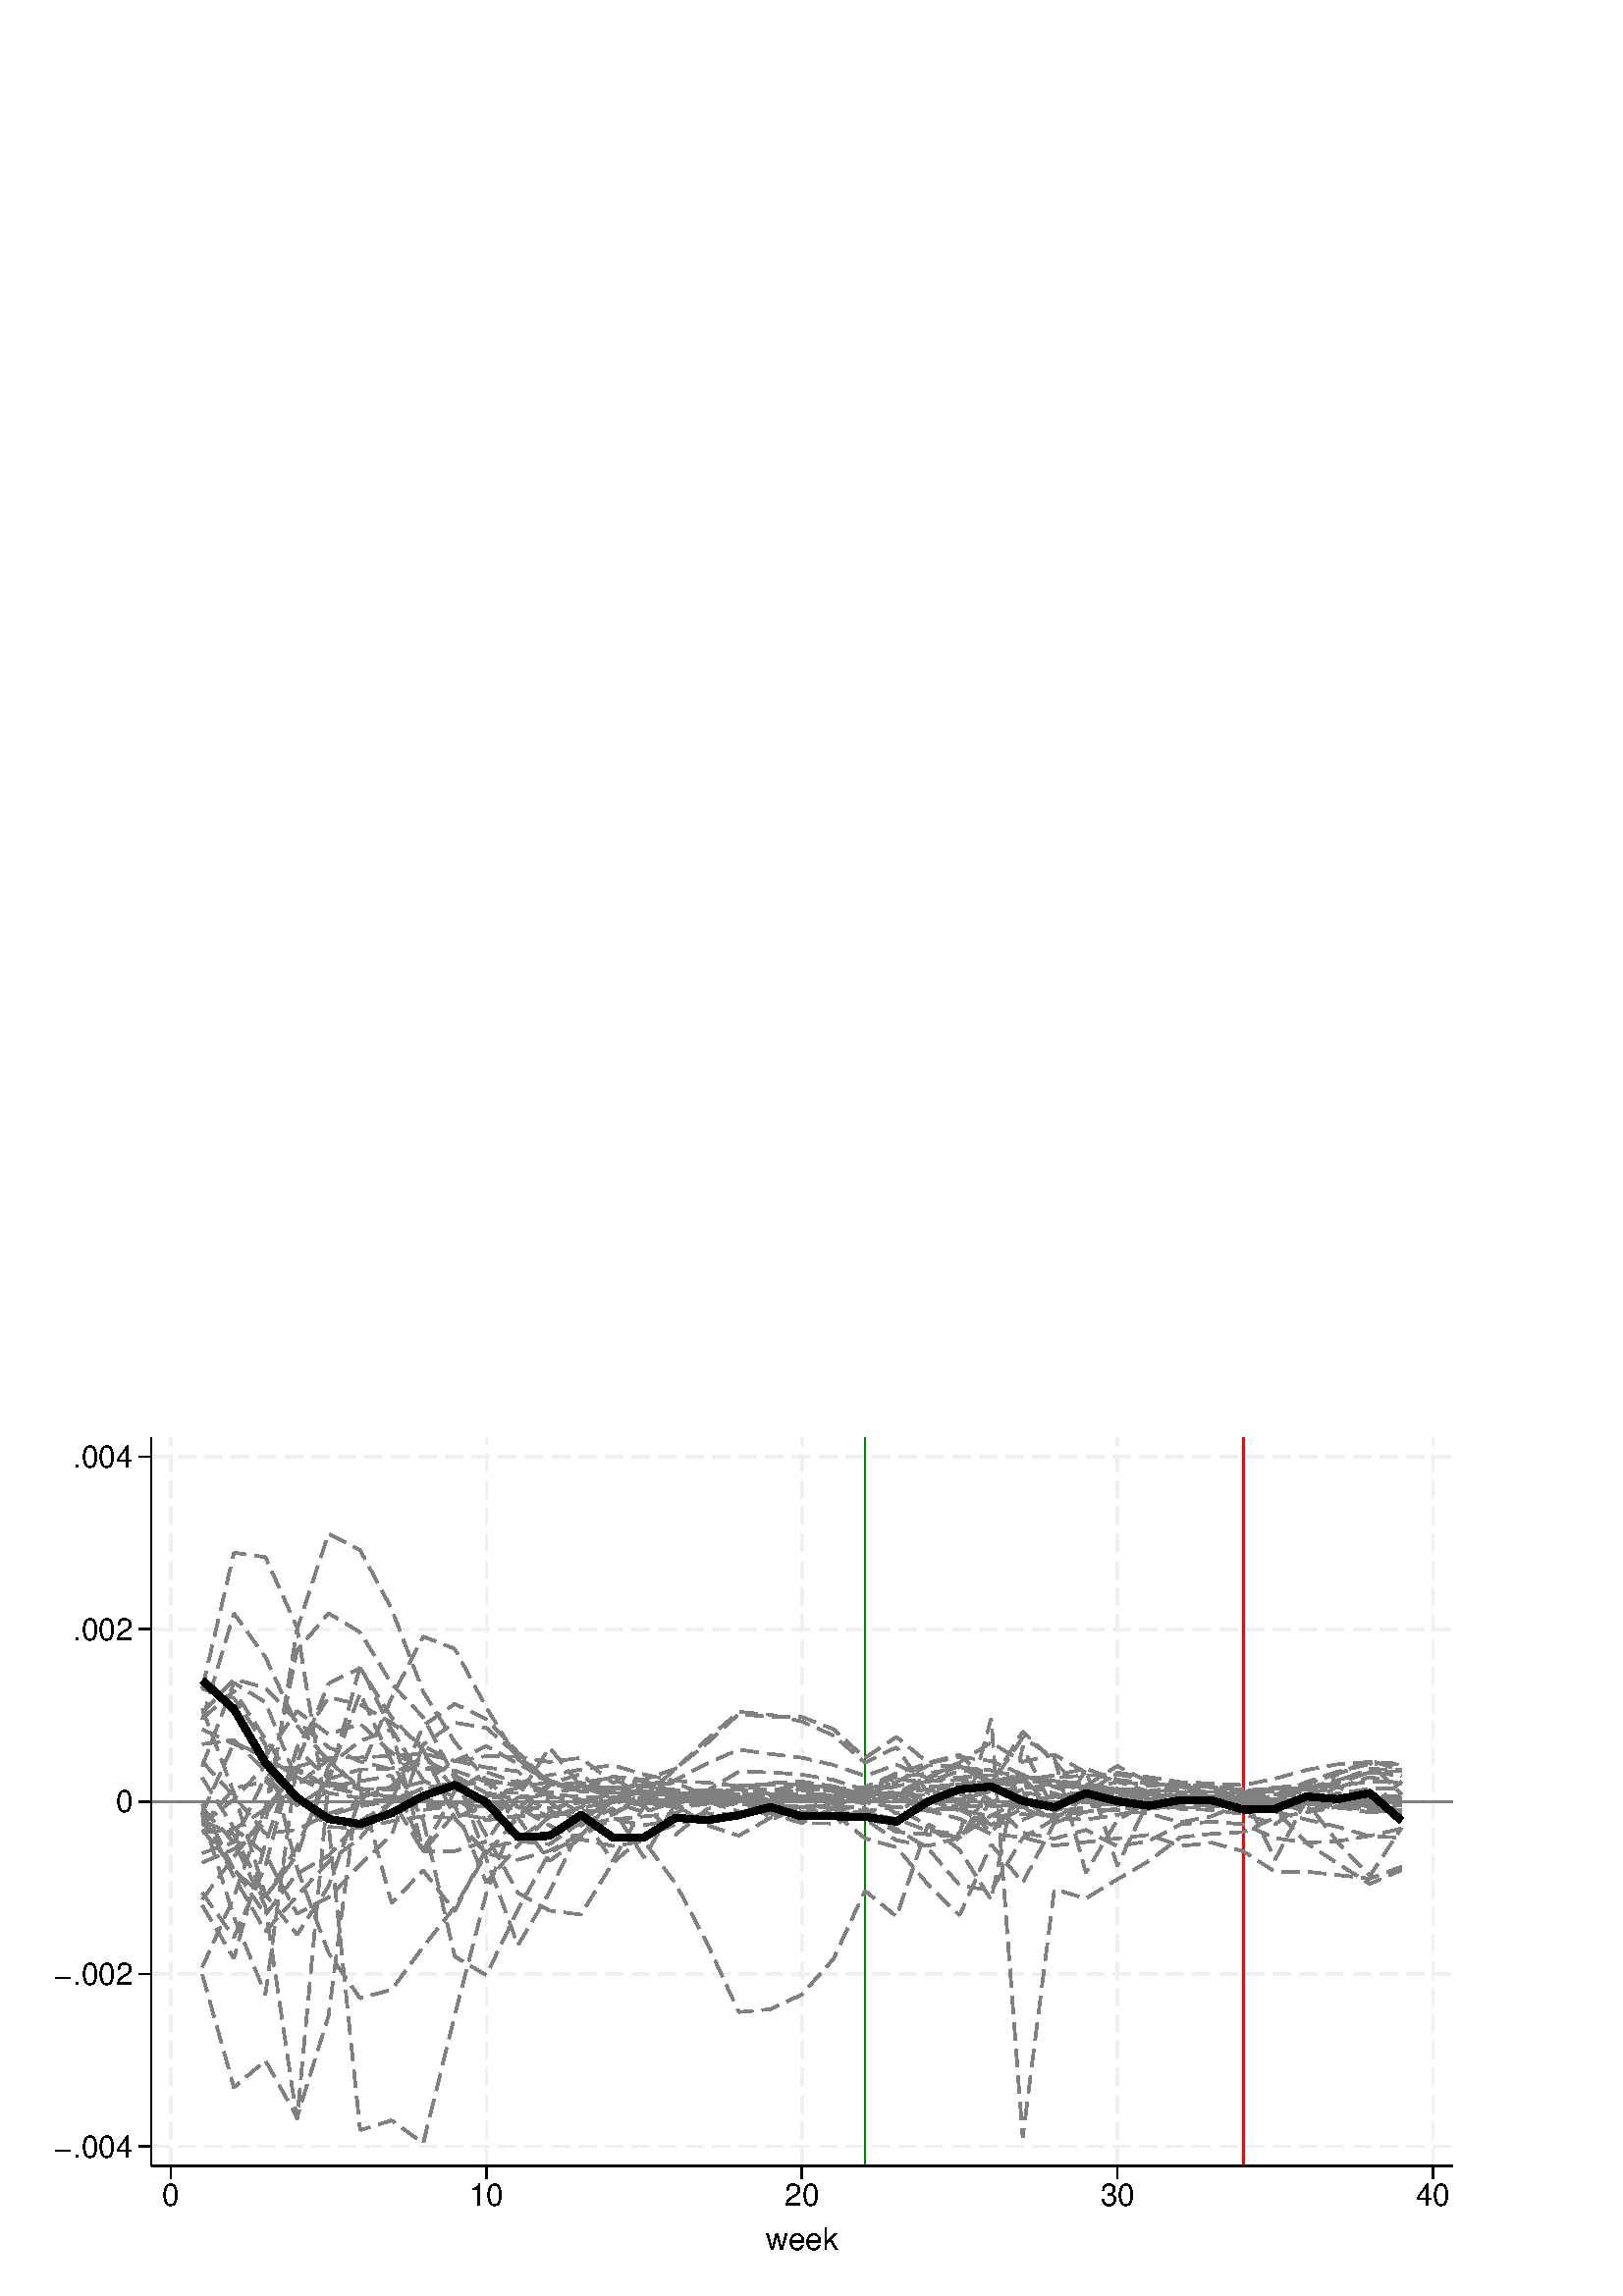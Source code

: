 %!PS-Adobe-2.0 EPSF-2.0
%% This is a Stata generated postscript file
%%BoundingBox: 0 0 540 324
%%HiResBoundingBox: 0.000 0.000 540.000 324.000
%%DocumentNeededResources: font Helvetica
/xratio 0.017 def
/yratio 0.017 def
/Sbgfill {
	/y1 exch def
	/x1 exch def
	/y0 exch def
	/x0 exch def
	x0 y0 moveto
	x0 y1 lineto x1 y1 lineto x1 y0 lineto x0 y0 lineto
	fill
} def
/Spt {
	yratio mul
	/yp exch def
	xratio mul
	/xp exch def
	Slrgb setrgbcolor
	xp yp .5 0 360 arc fill
} def
/Sln {
	yratio mul
	/y1p exch def
	xratio mul
	/x1p exch def
	yratio mul
	/y0p exch def
	xratio mul
	/x0p exch def
	Slw setlinewidth
	Slrgb setrgbcolor
	x0p y0p M x1p y1p lineto S
} def
/Scrv {
	yratio mul
	/y3p exch def
	xratio mul
	/x3p exch def
	yratio mul
	/y2p exch def
	xratio mul
	/x2p exch def
	yratio mul
	/y1p exch def
	xratio mul
	/x1p exch def
	Slw setlinewidth
	Slrgb setrgbcolor
	x1p y1p x2p y2p x3p y3p curveto
	S
} def
/Stxtl {
	/sp exch def
	yratio mul
	/sizep exch def
	dup
	/anglep exch def
	0 exch sub
	/angle2p exch def
	yratio mul
	/y0p exch def
	xratio mul
	/x0p exch def
	Strgb setrgbcolor
	x0p y0p M anglep rotate sizep fntsize sp show stroke angle2p rotate
} def
/Stxtc {
	/sp exch def
	yratio mul
	/sizep exch def
	dup
	/anglep exch def
	0 exch sub
	/angle2p exch def
	yratio mul
	/y0p exch def
	xratio mul
	/x0p exch def
	Strgb setrgbcolor
	x0p y0p M anglep rotate sizep fntsize sp stringwidth exch -2 div exch rm sp show stroke angle2p rotate
} def
/Stxtr {
	/sp exch def
	yratio mul
	/sizep exch def
	dup
	/anglep exch def
	0 exch sub
	/angle2p exch def
	yratio mul
	/y0p exch def
	xratio mul
	/x0p exch def
	Strgb setrgbcolor
	x0p y0p M anglep rotate sizep fntsize sp stringwidth 1 index -1 mul exch rm pop sp show stroke angle2p rotate
} def
/Srect {
	/sfill exch def
	/sstroke exch def
	yratio mul
	/y1 exch def
	xratio mul
	/x1 exch def
	yratio mul
	/y0 exch def
	xratio mul
	/x0 exch def
	newpath x0 y0 moveto x0 y1 lineto x1 y1 lineto x1 y0 lineto x0 y0 lineto closepath
	sfill Sfill
	sstroke Sstroke
} def
/Sellipse {
	/sfill exch def
	/sstroke exch def
	yratio mul
	/yrad exch def
	xratio mul
	/xrad exch def
	yratio mul
	/y exch def
	xratio mul
	/x exch def
	/savematrix matrix currentmatrix def
	x y translate
	xrad yrad scale
	0 0 1 0 360 arc
	savematrix setmatrix
	sfill Sfill
	sstroke Sstroke
} def
/Stri {
	/sfill exch def
	/sstroke exch def
	xratio mul
	/r exch def
	yratio mul
	/y0 exch def
	xratio mul
	/x0 exch def
	/xcen x0 def
	y0 r add
	/ytop exch def
	r 2 div
	y0 exch sub
	/ybot exch def
	r 3 sqrt 2 div mul dup
	xcen exch sub
	/xleft exch def
	xcen add
	/xright exch def
	newpath xcen ytop moveto xright ybot lineto xleft ybot lineto xcen ytop lineto closepath
	sfill Sfill
	sstroke Sstroke
} def
/Soldtri {
	/sfill exch def
	xratio mul
	/r exch def
	yratio mul
	/y0 exch def
	xratio mul
	/x0 exch def
	x0 r sub
	/x1 exch def
	y0 r sub
	/y1 exch def
	x0 r add
	/x2 exch def
	y0 r sub
	/y2 exch def
	/x3 x0 def
	y0 r add
	/y3 exch def
	newpath x1 y1 moveto x2 y2 lineto x3 y3 lineto x1 y1 lineto closepath
	sfill 1 eq {
		Ssrgb setrgbcolor
		gsave
		fill
		grestore
	} if
	Slw setlinewidth
	Slrgb setrgbcolor
	S
} def
/Sdia {
	/sfill exch def
	/sstroke exch def
	xratio mul
	/r exch def
	yratio mul
	/y exch def
	xratio mul
	/x exch def
	x r sub
	/x0 exch def
	/y0 y def
	/x1 x def
	y r sub
	/y1 exch def
	x r add
	/x2 exch def
	/y2 y def
	/x3 x def
	y r add
	/y3 exch def
	newpath x0 y0 moveto x1 y1 lineto x2 y2 lineto x3 y3 lineto closepath
	sfill Sfill
	sstroke Sstroke
} def
/Scc {
	/sfill exch def
	/sstroke exch def
	xratio mul
	/r0 exch def
	yratio mul
	/y0 exch def
	xratio mul
	/x0 exch def
	x0 y0 r0 0 360 arc closepath
	sfill Sfill
	sstroke Sstroke
} def
/Spie {
	/sfill exch def
	/salign exch def
	/a1 exch def
	/a0 exch def
	xratio mul
	/r exch def
	yratio mul
	/y exch def
	xratio mul
	/x exch def
	/Pie {
		x y moveto x y r a0 a1 arc closepath
	} def
	newpath Pie
	sfill Sfill
	Slrgb setrgbcolor
	salign 0 eq {
		gsave
		Slw 2 mul setlinewidth
		clip
		S
		grestore
	} if
	salign 1 eq {
		Slw setlinewidth
		S
	} if
	salign 2 eq {
		gsave
		Slw 2 mul setlinewidth
		strokepath
		pathbbox
		/ury exch def
		/urx exch def
		/lly exch def
		/llx exch def
		newpath llx lly moveto llx ury lineto urx ury lineto urx lly lineto closepath
		Pie
		eoclip
		newpath Pie
		S
		grestore
	} if
	newpath
} def
/Splu {
	xratio mul
	/r exch def
	yratio mul
	/y exch def
	xratio mul
	/x exch def
	x r sub
	/x0 exch def
	x r add
	/x1 exch def
	x0 y M x1 y L
	y r sub
	/y0 exch def
	y r add
	/y1 exch def
	x y0 M x y1 L
} def
/Scro {
	xratio mul
	/r exch def
	yratio mul
	/y exch def
	xratio mul
	/x exch def
	x r sub
	/x0 exch def
	y r sub
	/y0 exch def
	x r add
	/x1 exch def
	y r add
	/y1 exch def
	x0 y0 M x1 y1 L
	x r add
	/x0 exch def
	y r sub
	/y0 exch def
	x r sub
	/x1 exch def
	y r add
	/y1 exch def
	x0 y0 M x1 y1 L
} def
/Sm {
	yratio mul
	/y exch def
	xratio mul
	/x exch def
	x y M
} def
/Sl {
	yratio mul
	/y exch def
	xratio mul
	/x exch def
	x y L
} def
/SPl {
	yratio mul
	/y exch def
	xratio mul
	/x exch def
	x y PL
} def
/Sarr {
	/sfill exch def
	xratio mul
	/r exch def
	yratio mul
	/y exch def
	xratio mul
	/x exch def
	y r add
	/ytop exch def
	y r sub
	/ybot exch def
	gsave
	Slrgb setrgbcolor
	sfill 0 eq {
		r 2 mul 3 div dup
		x exch sub
		/xleft exch def
		x add
		/xright exch def
		newpath xleft y moveto x ytop lineto xright y lineto x ytop moveto x ybot lineto
		Lcs
		1 setlinejoin
	} {
		r 2 div dup
		x exch sub
		/xleft exch def
		x add
		/xright exch def
		newpath xleft y moveto x ytop lineto xright y lineto x ytop closepath moveto x ybot lineto
		gsave
		fill
		grestore
	} ifelse
	Slw setlinewidth
	S
	grestore
} def
/Spipe {
	xratio mul
	/r exch def
	yratio mul
	/y exch def
	xratio mul
	/x exch def
	y r sub
	/y0 exch def
	y r add
	/y1 exch def
	x y0 M x y1 L
} def
/Sv {
	xratio mul
	/r exch def
	yratio mul
	/y0 exch def
	xratio mul
	/x0 exch def
	/xcen x0 def
	y0 r add
	/ytop exch def
	r 2 div
	y0 exch sub
	/ybot exch def
	r 3 sqrt 2 div mul dup
	xcen exch sub
	/xleft exch def
	xcen add
	/xright exch def
	newpath xleft ytop moveto xcen ybot lineto xright ytop lineto
	Slw setlinewidth
	Slrgb setrgbcolor
	S
} def
/Lcs {
	currentlinecap
	1 setlinecap
} def
/Lcr {
	setlinecap
} def
/Sbp {
	newpath
} def
/Sep {
	/sfill exch def
	closepath
	/salign exch def
	Lcs
	salign 0 eq {
		sfill Sfill
		gsave
		Slw 2 mul setlinewidth
		clip
		Slrgb setrgbcolor
		S
		grestore
	} if
	salign 1 eq {
		sfill Sfill
		Slw setlinewidth
		Slrgb setrgbcolor
		S
	} if
	salign 2 eq {
		gsave
		Slw 2 mul setlinewidth
		Slrgb setrgbcolor
		S
		grestore
		sfill Sfill
	} if
	newpath
	Lcr
} def
/Sbpa {
	newpath
} def
/Sepa {
	Slw setlinewidth
	Slrgb setrgbcolor
	currentlinejoin
	1 setlinejoin
	S
	setlinejoin
	newpath
} def
/Stransrot {
	/anglep exch def
	yratio mul
	/y exch def
	xratio mul
	/x exch def
	x y translate
	anglep rotate
	x neg y neg translate
} def
/cp {currentpoint} def 
/M {moveto} def 
/rm {rmoveto} def 
/S {
	Slw 0.000 eq {
		newpath
	} if
	Slw 0.000 ne {
		stroke
	} if
} def
/L {Slw setlinewidth Slrgb setrgbcolor lineto Lcs S Lcr} def 
/PL {Slw setlinewidth Slrgb setrgbcolor lineto} def 
/MF-Helvetica {
  /newfontname exch def
  /fontname exch def
  /fontdict fontname findfont def
  /newfont fontdict maxlength dict def
  fontdict {
  exch dup /FID eq {pop pop} {exch newfont 3 1 roll put} ifelse
  } forall
  newfont /FontName newfontname put
  newfont /Encoding ISOLatin1Encoding put
  newfontname newfont definefont pop
} def
/Helvetica /Helvetica-0 MF-Helvetica
/Slw 0.120 def
1.000 1.000 1.000 setrgbcolor
0 0 540.000 324.000 Sbgfill
/Sfill {
	/sfill exch def
	sfill 1 eq {
		Ssrgb setrgbcolor
		gsave
		fill
		grestore
	} if
} def
/Sstroke {
	/sstroke exch def
	sstroke 1 eq {
		Slw setlinewidth
		Slrgb setrgbcolor
		S
	} if
	newpath
} def
/Slrgb {1.000 1.000 1.000} def
/Strgb {1.000 1.000 1.000} def
/Ssrgb {1.000 1.000 1.000} def
/Slw 0.648 def
0 0 32000 19200 0 1 Srect
19 19 31981 19181 1 0 Srect
3262 2805 31328 18528 0 1 Srect
3281 2824 31309 18509 1 0 Srect
/Slrgb {0.000 0.000 0.000} def
/Strgb {0.000 0.000 0.000} def
/Slw 0.972 def
/Slrgb {0.941 0.941 0.941} def
3262 3228 3646 3228 Sln
3838 3228 4222 3228 Sln
4414 3228 4798 3228 Sln
4990 3228 5374 3228 Sln
5566 3228 5950 3228 Sln
6142 3228 6526 3228 Sln
6718 3228 7102 3228 Sln
7294 3228 7678 3228 Sln
7870 3228 8254 3228 Sln
8446 3228 8830 3228 Sln
9022 3228 9406 3228 Sln
9598 3228 9982 3228 Sln
10174 3228 10558 3228 Sln
10750 3228 11134 3228 Sln
11326 3228 11710 3228 Sln
11902 3228 12286 3228 Sln
12478 3228 12862 3228 Sln
13054 3228 13438 3228 Sln
13630 3228 14014 3228 Sln
14206 3228 14590 3228 Sln
14782 3228 15166 3228 Sln
15358 3228 15742 3228 Sln
15934 3228 16318 3228 Sln
16510 3228 16894 3228 Sln
17086 3228 17470 3228 Sln
17662 3228 18046 3228 Sln
18238 3228 18622 3228 Sln
18814 3228 19198 3228 Sln
19390 3228 19774 3228 Sln
19966 3228 20350 3228 Sln
20542 3228 20926 3228 Sln
21118 3228 21502 3228 Sln
21694 3228 22078 3228 Sln
22270 3228 22654 3228 Sln
22846 3228 23230 3228 Sln
23422 3228 23806 3228 Sln
23998 3228 24382 3228 Sln
24574 3228 24958 3228 Sln
25150 3228 25534 3228 Sln
25726 3228 26110 3228 Sln
26302 3228 26686 3228 Sln
26878 3228 27262 3228 Sln
27454 3228 27838 3228 Sln
28030 3228 28414 3228 Sln
28606 3228 28990 3228 Sln
29182 3228 29566 3228 Sln
29758 3228 30142 3228 Sln
30334 3228 30718 3228 Sln
30910 3228 31294 3228 Sln
/Slw 0.648 def
/Slrgb {0.000 0.000 0.000} def
/Slw 0.972 def
/Slrgb {0.941 0.941 0.941} def
3262 6947 3646 6947 Sln
3838 6947 4222 6947 Sln
4414 6947 4798 6947 Sln
4990 6947 5374 6947 Sln
5566 6947 5950 6947 Sln
6142 6947 6526 6947 Sln
6718 6947 7102 6947 Sln
7294 6947 7678 6947 Sln
7870 6947 8254 6947 Sln
8446 6947 8830 6947 Sln
9022 6947 9406 6947 Sln
9598 6947 9982 6947 Sln
10174 6947 10558 6947 Sln
10750 6947 11134 6947 Sln
11326 6947 11710 6947 Sln
11902 6947 12286 6947 Sln
12478 6947 12862 6947 Sln
13054 6947 13438 6947 Sln
13630 6947 14014 6947 Sln
14206 6947 14590 6947 Sln
14782 6947 15166 6947 Sln
15358 6947 15742 6947 Sln
15934 6947 16318 6947 Sln
16510 6947 16894 6947 Sln
17086 6947 17470 6947 Sln
17662 6947 18046 6947 Sln
18238 6947 18622 6947 Sln
18814 6947 19198 6947 Sln
19390 6947 19774 6947 Sln
19966 6947 20350 6947 Sln
20542 6947 20926 6947 Sln
21118 6947 21502 6947 Sln
21694 6947 22078 6947 Sln
22270 6947 22654 6947 Sln
22846 6947 23230 6947 Sln
23422 6947 23806 6947 Sln
23998 6947 24382 6947 Sln
24574 6947 24958 6947 Sln
25150 6947 25534 6947 Sln
25726 6947 26110 6947 Sln
26302 6947 26686 6947 Sln
26878 6947 27262 6947 Sln
27454 6947 27838 6947 Sln
28030 6947 28414 6947 Sln
28606 6947 28990 6947 Sln
29182 6947 29566 6947 Sln
29758 6947 30142 6947 Sln
30334 6947 30718 6947 Sln
30910 6947 31294 6947 Sln
/Slw 0.648 def
/Slrgb {0.000 0.000 0.000} def
/Slw 0.972 def
/Slrgb {0.941 0.941 0.941} def
3262 10667 3646 10667 Sln
3838 10667 4222 10667 Sln
4414 10667 4798 10667 Sln
4990 10667 5374 10667 Sln
5566 10667 5950 10667 Sln
6142 10667 6526 10667 Sln
6718 10667 7102 10667 Sln
7294 10667 7678 10667 Sln
7870 10667 8254 10667 Sln
8446 10667 8830 10667 Sln
9022 10667 9406 10667 Sln
9598 10667 9982 10667 Sln
10174 10667 10558 10667 Sln
10750 10667 11134 10667 Sln
11326 10667 11710 10667 Sln
11902 10667 12286 10667 Sln
12478 10667 12862 10667 Sln
13054 10667 13438 10667 Sln
13630 10667 14014 10667 Sln
14206 10667 14590 10667 Sln
14782 10667 15166 10667 Sln
15358 10667 15742 10667 Sln
15934 10667 16318 10667 Sln
16510 10667 16894 10667 Sln
17086 10667 17470 10667 Sln
17662 10667 18046 10667 Sln
18238 10667 18622 10667 Sln
18814 10667 19198 10667 Sln
19390 10667 19774 10667 Sln
19966 10667 20350 10667 Sln
20542 10667 20926 10667 Sln
21118 10667 21502 10667 Sln
21694 10667 22078 10667 Sln
22270 10667 22654 10667 Sln
22846 10667 23230 10667 Sln
23422 10667 23806 10667 Sln
23998 10667 24382 10667 Sln
24574 10667 24958 10667 Sln
25150 10667 25534 10667 Sln
25726 10667 26110 10667 Sln
26302 10667 26686 10667 Sln
26878 10667 27262 10667 Sln
27454 10667 27838 10667 Sln
28030 10667 28414 10667 Sln
28606 10667 28990 10667 Sln
29182 10667 29566 10667 Sln
29758 10667 30142 10667 Sln
30334 10667 30718 10667 Sln
30910 10667 31294 10667 Sln
/Slw 0.648 def
/Slrgb {0.000 0.000 0.000} def
/Slw 0.972 def
/Slrgb {0.941 0.941 0.941} def
3262 14386 3646 14386 Sln
3838 14386 4222 14386 Sln
4414 14386 4798 14386 Sln
4990 14386 5374 14386 Sln
5566 14386 5950 14386 Sln
6142 14386 6526 14386 Sln
6718 14386 7102 14386 Sln
7294 14386 7678 14386 Sln
7870 14386 8254 14386 Sln
8446 14386 8830 14386 Sln
9022 14386 9406 14386 Sln
9598 14386 9982 14386 Sln
10174 14386 10558 14386 Sln
10750 14386 11134 14386 Sln
11326 14386 11710 14386 Sln
11902 14386 12286 14386 Sln
12478 14386 12862 14386 Sln
13054 14386 13438 14386 Sln
13630 14386 14014 14386 Sln
14206 14386 14590 14386 Sln
14782 14386 15166 14386 Sln
15358 14386 15742 14386 Sln
15934 14386 16318 14386 Sln
16510 14386 16894 14386 Sln
17086 14386 17470 14386 Sln
17662 14386 18046 14386 Sln
18238 14386 18622 14386 Sln
18814 14386 19198 14386 Sln
19390 14386 19774 14386 Sln
19966 14386 20350 14386 Sln
20542 14386 20926 14386 Sln
21118 14386 21502 14386 Sln
21694 14386 22078 14386 Sln
22270 14386 22654 14386 Sln
22846 14386 23230 14386 Sln
23422 14386 23806 14386 Sln
23998 14386 24382 14386 Sln
24574 14386 24958 14386 Sln
25150 14386 25534 14386 Sln
25726 14386 26110 14386 Sln
26302 14386 26686 14386 Sln
26878 14386 27262 14386 Sln
27454 14386 27838 14386 Sln
28030 14386 28414 14386 Sln
28606 14386 28990 14386 Sln
29182 14386 29566 14386 Sln
29758 14386 30142 14386 Sln
30334 14386 30718 14386 Sln
30910 14386 31294 14386 Sln
/Slw 0.648 def
/Slrgb {0.000 0.000 0.000} def
/Slw 0.972 def
/Slrgb {0.941 0.941 0.941} def
3262 18106 3646 18106 Sln
3838 18106 4222 18106 Sln
4414 18106 4798 18106 Sln
4990 18106 5374 18106 Sln
5566 18106 5950 18106 Sln
6142 18106 6526 18106 Sln
6718 18106 7102 18106 Sln
7294 18106 7678 18106 Sln
7870 18106 8254 18106 Sln
8446 18106 8830 18106 Sln
9022 18106 9406 18106 Sln
9598 18106 9982 18106 Sln
10174 18106 10558 18106 Sln
10750 18106 11134 18106 Sln
11326 18106 11710 18106 Sln
11902 18106 12286 18106 Sln
12478 18106 12862 18106 Sln
13054 18106 13438 18106 Sln
13630 18106 14014 18106 Sln
14206 18106 14590 18106 Sln
14782 18106 15166 18106 Sln
15358 18106 15742 18106 Sln
15934 18106 16318 18106 Sln
16510 18106 16894 18106 Sln
17086 18106 17470 18106 Sln
17662 18106 18046 18106 Sln
18238 18106 18622 18106 Sln
18814 18106 19198 18106 Sln
19390 18106 19774 18106 Sln
19966 18106 20350 18106 Sln
20542 18106 20926 18106 Sln
21118 18106 21502 18106 Sln
21694 18106 22078 18106 Sln
22270 18106 22654 18106 Sln
22846 18106 23230 18106 Sln
23422 18106 23806 18106 Sln
23998 18106 24382 18106 Sln
24574 18106 24958 18106 Sln
25150 18106 25534 18106 Sln
25726 18106 26110 18106 Sln
26302 18106 26686 18106 Sln
26878 18106 27262 18106 Sln
27454 18106 27838 18106 Sln
28030 18106 28414 18106 Sln
28606 18106 28990 18106 Sln
29182 18106 29566 18106 Sln
29758 18106 30142 18106 Sln
30334 18106 30718 18106 Sln
30910 18106 31294 18106 Sln
/Slw 0.648 def
/Slrgb {0.000 0.000 0.000} def
/Slw 0.972 def
/Slrgb {0.941 0.941 0.941} def
3684 2805 3684 3189 Sln
3684 3381 3684 3765 Sln
3684 3957 3684 4341 Sln
3684 4533 3684 4917 Sln
3684 5109 3684 5493 Sln
3684 5685 3684 6069 Sln
3684 6261 3684 6645 Sln
3684 6837 3684 7221 Sln
3684 7413 3684 7797 Sln
3684 7989 3684 8373 Sln
3684 8565 3684 8949 Sln
3684 9141 3684 9525 Sln
3684 9717 3684 10101 Sln
3684 10293 3684 10677 Sln
3684 10869 3684 11253 Sln
3684 11445 3684 11829 Sln
3684 12021 3684 12405 Sln
3684 12597 3684 12981 Sln
3684 13173 3684 13557 Sln
3684 13749 3684 14133 Sln
3684 14325 3684 14709 Sln
3684 14901 3684 15285 Sln
3684 15477 3684 15861 Sln
3684 16053 3684 16437 Sln
3684 16629 3684 17013 Sln
3684 17205 3684 17589 Sln
3684 17781 3684 18165 Sln
3684 18357 3684 18528 Sln
/Slw 0.648 def
/Slrgb {0.000 0.000 0.000} def
/Slw 0.972 def
/Slrgb {0.941 0.941 0.941} def
10490 2805 10490 3189 Sln
10490 3381 10490 3765 Sln
10490 3957 10490 4341 Sln
10490 4533 10490 4917 Sln
10490 5109 10490 5493 Sln
10490 5685 10490 6069 Sln
10490 6261 10490 6645 Sln
10490 6837 10490 7221 Sln
10490 7413 10490 7797 Sln
10490 7989 10490 8373 Sln
10490 8565 10490 8949 Sln
10490 9141 10490 9525 Sln
10490 9717 10490 10101 Sln
10490 10293 10490 10677 Sln
10490 10869 10490 11253 Sln
10490 11445 10490 11829 Sln
10490 12021 10490 12405 Sln
10490 12597 10490 12981 Sln
10490 13173 10490 13557 Sln
10490 13749 10490 14133 Sln
10490 14325 10490 14709 Sln
10490 14901 10490 15285 Sln
10490 15477 10490 15861 Sln
10490 16053 10490 16437 Sln
10490 16629 10490 17013 Sln
10490 17205 10490 17589 Sln
10490 17781 10490 18165 Sln
10490 18357 10490 18528 Sln
/Slw 0.648 def
/Slrgb {0.000 0.000 0.000} def
/Slw 0.972 def
/Slrgb {0.941 0.941 0.941} def
17295 2805 17295 3189 Sln
17295 3381 17295 3765 Sln
17295 3957 17295 4341 Sln
17295 4533 17295 4917 Sln
17295 5109 17295 5493 Sln
17295 5685 17295 6069 Sln
17295 6261 17295 6645 Sln
17295 6837 17295 7221 Sln
17295 7413 17295 7797 Sln
17295 7989 17295 8373 Sln
17295 8565 17295 8949 Sln
17295 9141 17295 9525 Sln
17295 9717 17295 10101 Sln
17295 10293 17295 10677 Sln
17295 10869 17295 11253 Sln
17295 11445 17295 11829 Sln
17295 12021 17295 12405 Sln
17295 12597 17295 12981 Sln
17295 13173 17295 13557 Sln
17295 13749 17295 14133 Sln
17295 14325 17295 14709 Sln
17295 14901 17295 15285 Sln
17295 15477 17295 15861 Sln
17295 16053 17295 16437 Sln
17295 16629 17295 17013 Sln
17295 17205 17295 17589 Sln
17295 17781 17295 18165 Sln
17295 18357 17295 18528 Sln
/Slw 0.648 def
/Slrgb {0.000 0.000 0.000} def
/Slw 0.972 def
/Slrgb {0.941 0.941 0.941} def
24100 2805 24100 3189 Sln
24100 3381 24100 3765 Sln
24100 3957 24100 4341 Sln
24100 4533 24100 4917 Sln
24100 5109 24100 5493 Sln
24100 5685 24100 6069 Sln
24100 6261 24100 6645 Sln
24100 6837 24100 7221 Sln
24100 7413 24100 7797 Sln
24100 7989 24100 8373 Sln
24100 8565 24100 8949 Sln
24100 9141 24100 9525 Sln
24100 9717 24100 10101 Sln
24100 10293 24100 10677 Sln
24100 10869 24100 11253 Sln
24100 11445 24100 11829 Sln
24100 12021 24100 12405 Sln
24100 12597 24100 12981 Sln
24100 13173 24100 13557 Sln
24100 13749 24100 14133 Sln
24100 14325 24100 14709 Sln
24100 14901 24100 15285 Sln
24100 15477 24100 15861 Sln
24100 16053 24100 16437 Sln
24100 16629 24100 17013 Sln
24100 17205 24100 17589 Sln
24100 17781 24100 18165 Sln
24100 18357 24100 18528 Sln
/Slw 0.648 def
/Slrgb {0.000 0.000 0.000} def
/Slw 0.972 def
/Slrgb {0.941 0.941 0.941} def
30906 2805 30906 3189 Sln
30906 3381 30906 3765 Sln
30906 3957 30906 4341 Sln
30906 4533 30906 4917 Sln
30906 5109 30906 5493 Sln
30906 5685 30906 6069 Sln
30906 6261 30906 6645 Sln
30906 6837 30906 7221 Sln
30906 7413 30906 7797 Sln
30906 7989 30906 8373 Sln
30906 8565 30906 8949 Sln
30906 9141 30906 9525 Sln
30906 9717 30906 10101 Sln
30906 10293 30906 10677 Sln
30906 10869 30906 11253 Sln
30906 11445 30906 11829 Sln
30906 12021 30906 12405 Sln
30906 12597 30906 12981 Sln
30906 13173 30906 13557 Sln
30906 13749 30906 14133 Sln
30906 14325 30906 14709 Sln
30906 14901 30906 15285 Sln
30906 15477 30906 15861 Sln
30906 16053 30906 16437 Sln
30906 16629 30906 17013 Sln
30906 17205 30906 17589 Sln
30906 17781 30906 18165 Sln
30906 18357 30906 18528 Sln
/Slw 0.648 def
/Slrgb {0.000 0.000 0.000} def
/Slrgb {0.000 0.502 0.000} def
18656 2805 18656 18528 Sln
/Slrgb {1.000 0.000 0.000} def
26822 2805 26822 18528 Sln
/Slrgb {0.502 0.502 0.502} def
3262 10667 31328 10667 Sln
/Slw 0.972 def
Sbpa
4364 10608 4529 10262 Sln
4611 10088 4776 9742 Sln
4859 9568 5024 9222 Sln
5153 9085 5446 8836 Sln
5592 8712 5725 8599 Sln
5725 8599 5836 8777 Sln
5938 8940 6142 9265 Sln
6244 9428 6406 9686 Sln
6406 9686 6438 9758 Sln
6518 9933 6676 10283 Sln
6755 10458 6913 10808 Sln
6992 10982 7086 11189 Sln
7086 11189 7141 11336 Sln
7208 11516 7343 11875 Sln
7411 12055 7546 12415 Sln
7614 12594 7748 12954 Sln
7825 12876 7986 12528 Sln
8066 12353 8227 12005 Sln
8308 11831 8448 11526 Sln
8448 11526 8471 11483 Sln
8562 11314 8744 10976 Sln
8835 10807 9018 10469 Sln
9109 10301 9128 10265 Sln
9128 10265 9205 9930 Sln
9248 9743 9335 9369 Sln
9378 9182 9465 8808 Sln
9508 8621 9595 8247 Sln
9638 8060 9725 7685 Sln
9768 7498 9809 7320 Sln
9809 7320 9983 7218 Sln
10149 7121 10480 6927 Sln
10568 7085 10734 7431 Sln
10817 7604 10984 7950 Sln
11067 8123 11170 8336 Sln
11170 8336 11241 8465 Sln
11334 8633 11521 8968 Sln
11614 9136 11801 9472 Sln
11930 9603 12268 9786 Sln
12437 9877 12531 9928 Sln
12531 9928 12712 10138 Sln
12837 10284 13088 10575 Sln
13214 10718 13598 10703 Sln
13790 10696 13892 10692 Sln
13892 10692 14166 10626 Sln
14352 10581 14572 10528 Sln
14572 10528 14728 10549 Sln
14919 10574 15253 10618 Sln
15253 10618 15299 10626 Sln
15488 10661 15866 10730 Sln
16056 10753 16439 10788 Sln
16630 10808 17001 10906 Sln
17186 10955 17294 10983 Sln
17294 10983 17565 10945 Sln
17755 10918 17975 10888 Sln
17975 10888 18131 10844 Sln
18316 10792 18656 10697 Sln
18656 10697 18687 10700 Sln
18878 10718 19260 10753 Sln
19442 10713 19793 10558 Sln
19968 10481 20017 10459 Sln
20017 10459 20341 10528 Sln
20529 10567 20697 10603 Sln
20697 10603 20858 10464 Sln
21003 10338 21293 10087 Sln
21432 10073 21692 10356 Sln
21822 10497 22058 10755 Sln
22058 10755 22084 10734 Sln
22234 10613 22533 10372 Sln
22682 10251 22739 10205 Sln
22739 10205 23031 10311 Sln
23212 10376 23419 10451 Sln
23419 10451 23583 10458 Sln
23775 10466 24100 10480 Sln
24100 10480 24158 10474 Sln
24349 10453 24731 10411 Sln
24917 10368 25287 10267 Sln
25473 10222 25850 10295 Sln
26039 10331 26141 10351 Sln
26141 10351 26398 10461 Sln
26574 10537 26822 10643 Sln
26822 10643 26934 10619 Sln
27122 10578 27497 10496 Sln
27629 10358 27891 10078 Sln
28022 9937 28183 9765 Sln
28183 9765 28308 9684 Sln
28469 9580 28791 9371 Sln
28953 9267 29277 9060 Sln
29439 8957 29544 8890 Sln
29544 8890 29781 8994 Sln
29957 9071 30225 9188 Sln
Sepa
Sbpa
4364 8422 4561 8092 Sln
4659 7927 4856 7597 Sln
4955 7432 5045 7281 Sln
5045 7281 5100 7482 Sln
5151 7667 5253 8037 Sln
5304 8222 5406 8592 Sln
5456 8777 5558 9148 Sln
5608 9333 5710 9703 Sln
5768 9886 5889 10250 Sln
5950 10432 6070 10797 Sln
6131 10979 6252 11343 Sln
6312 11525 6406 11809 Sln
6406 11809 6467 11750 Sln
6606 11617 6882 11351 Sln
7021 11218 7086 11155 Sln
7086 11155 7367 11239 Sln
7551 11295 7767 11359 Sln
7767 11359 7926 11364 Sln
8118 11371 8448 11382 Sln
8448 11382 8500 11397 Sln
8684 11451 9052 11558 Sln
9229 11528 9570 11353 Sln
9741 11265 9809 11230 Sln
9809 11230 10077 11079 Sln
10244 10984 10489 10846 Sln
10489 10846 10592 10847 Sln
10784 10849 11168 10854 Sln
11333 10757 11664 10562 Sln
11829 10464 11850 10452 Sln
11850 10452 12204 10388 Sln
12393 10353 12531 10328 Sln
12531 10328 12750 10434 Sln
12923 10519 13211 10659 Sln
13211 10659 13271 10639 Sln
13453 10579 13817 10459 Sln
13999 10470 14363 10594 Sln
14545 10656 14572 10665 Sln
14572 10665 14907 10784 Sln
15088 10848 15253 10906 Sln
15253 10906 15433 11012 Sln
15598 11110 15928 11307 Sln
16119 11306 16503 11300 Sln
16695 11292 17078 11264 Sln
17270 11250 17294 11248 Sln
17294 11248 17649 11188 Sln
17838 11156 17975 11132 Sln
17975 11132 18208 11058 Sln
18392 11001 18656 10917 Sln
18656 10917 18762 10928 Sln
18953 10947 19335 10985 Sln
19511 10907 19861 10750 Sln
20038 10675 20409 10575 Sln
20594 10526 20697 10498 Sln
20697 10498 20946 10375 Sln
21119 10290 21378 10162 Sln
21378 10162 21462 10206 Sln
21632 10295 21973 10472 Sln
22148 10485 22511 10359 Sln
22693 10296 22739 10280 Sln
22739 10280 23011 10474 Sln
23168 10586 23419 10766 Sln
23419 10766 23493 10759 Sln
23684 10742 24067 10707 Sln
24259 10702 24643 10695 Sln
24835 10690 25218 10668 Sln
25410 10657 25461 10654 Sln
25461 10654 25794 10660 Sln
25986 10664 26141 10667 Sln
26141 10667 26370 10666 Sln
26562 10665 26822 10664 Sln
26822 10664 26945 10648 Sln
27136 10623 27502 10574 Sln
27502 10574 27516 10575 Sln
27708 10590 28091 10619 Sln
28281 10610 28660 10549 Sln
28849 10519 28864 10516 Sln
28864 10516 29232 10541 Sln
29424 10554 29544 10562 Sln
29544 10562 29805 10531 Sln
29996 10508 30225 10481 Sln
Sepa
Sbpa
4364 10181 4666 10418 Sln
4817 10537 5045 10716 Sln
5045 10716 5109 10784 Sln
5240 10925 5502 11205 Sln
5633 11346 5725 11444 Sln
5725 11444 5973 11421 Sln
6164 11403 6406 11380 Sln
6406 11380 6528 11308 Sln
6693 11211 7024 11016 Sln
7203 10953 7578 10868 Sln
7765 10825 7767 10825 Sln
7767 10825 8148 10802 Sln
8340 10790 8448 10784 Sln
8448 10784 8720 10737 Sln
8909 10704 9128 10666 Sln
9128 10666 9289 10663 Sln
9481 10660 9809 10656 Sln
9809 10656 9865 10664 Sln
10055 10690 10435 10744 Sln
10626 10757 11010 10771 Sln
11202 10776 11586 10767 Sln
11778 10762 11850 10761 Sln
11850 10761 12161 10736 Sln
12352 10721 12531 10707 Sln
12531 10707 12736 10698 Sln
12928 10690 13211 10677 Sln
13211 10677 13312 10675 Sln
13504 10670 13888 10662 Sln
14079 10673 14462 10695 Sln
14654 10699 15038 10686 Sln
15230 10680 15253 10679 Sln
15253 10679 15614 10679 Sln
15806 10679 15933 10679 Sln
15933 10679 16190 10680 Sln
16382 10681 16614 10682 Sln
16614 10682 16766 10680 Sln
16958 10678 17294 10674 Sln
17294 10674 17342 10675 Sln
17534 10677 17918 10682 Sln
18110 10681 18494 10674 Sln
18686 10672 19069 10683 Sln
19261 10689 19336 10691 Sln
19336 10691 19645 10698 Sln
19837 10702 20017 10706 Sln
20017 10706 20221 10708 Sln
20413 10710 20697 10712 Sln
20697 10712 20794 10737 Sln
20980 10784 21352 10879 Sln
21542 10906 21922 10955 Sln
22113 10974 22497 10986 Sln
22689 10992 22739 10993 Sln
22739 10993 23073 10998 Sln
23265 11000 23419 11002 Sln
23419 11002 23648 10979 Sln
23839 10960 24100 10933 Sln
24100 10933 24220 10911 Sln
24408 10875 24780 10803 Sln
24780 10803 24785 10803 Sln
24977 10799 25361 10789 Sln
25553 10782 25937 10762 Sln
26128 10752 26141 10751 Sln
26141 10751 26512 10742 Sln
26704 10738 26822 10735 Sln
26822 10735 27088 10730 Sln
27280 10727 27502 10723 Sln
27502 10723 27664 10723 Sln
27856 10724 28183 10725 Sln
28183 10725 28240 10718 Sln
28430 10693 28811 10646 Sln
29003 10635 29387 10626 Sln
29579 10620 29962 10597 Sln
30154 10586 30225 10581 Sln
Sepa
Sbpa
4364 10153 4613 10445 Sln
4737 10592 4987 10883 Sln
5145 10974 5520 11057 Sln
5707 11098 5725 11102 Sln
5725 11102 6034 10906 Sln
6196 10803 6406 10670 Sln
6406 10670 6529 10615 Sln
6704 10537 7055 10381 Sln
7238 10411 7607 10518 Sln
7792 10568 8170 10632 Sln
8360 10664 8448 10679 Sln
8448 10679 8742 10695 Sln
8934 10706 9128 10717 Sln
9128 10717 9316 10690 Sln
9506 10662 9809 10618 Sln
9809 10618 9886 10611 Sln
10077 10593 10460 10559 Sln
10652 10547 11035 10525 Sln
11227 10517 11611 10518 Sln
11803 10519 11850 10519 Sln
11850 10519 12181 10582 Sln
12370 10618 12531 10649 Sln
12531 10649 12750 10661 Sln
12942 10671 13211 10686 Sln
13211 10686 13324 10669 Sln
13514 10640 13892 10581 Sln
13892 10581 13893 10581 Sln
14084 10599 14466 10636 Sln
14656 10667 15029 10759 Sln
15215 10805 15253 10814 Sln
15253 10814 15584 10910 Sln
15769 10963 15933 11010 Sln
15933 11010 16146 11017 Sln
16338 11024 16614 11033 Sln
16614 11033 16722 11033 Sln
16914 11032 17294 11031 Sln
17294 11031 17298 11031 Sln
17489 11010 17871 10968 Sln
18060 10939 18436 10862 Sln
18624 10823 18656 10817 Sln
18656 10817 19008 10827 Sln
19200 10832 19336 10836 Sln
19336 10836 19559 10729 Sln
19733 10646 20017 10510 Sln
20017 10510 20086 10508 Sln
20278 10501 20662 10489 Sln
20850 10456 21226 10377 Sln
21414 10347 21797 10374 Sln
21989 10387 22058 10392 Sln
22058 10392 22373 10384 Sln
22565 10379 22739 10374 Sln
22739 10374 22948 10396 Sln
23139 10415 23419 10444 Sln
23419 10444 23521 10454 Sln
23712 10472 24094 10508 Sln
24286 10519 24669 10541 Sln
24861 10545 25245 10534 Sln
25437 10528 25461 10528 Sln
25461 10528 25820 10542 Sln
26012 10550 26141 10555 Sln
26141 10555 26394 10584 Sln
26585 10606 26822 10634 Sln
26822 10634 26967 10619 Sln
27158 10600 27502 10565 Sln
27502 10565 27540 10568 Sln
27731 10583 28114 10612 Sln
28306 10615 28690 10609 Sln
28882 10606 29266 10603 Sln
29458 10602 29544 10602 Sln
29544 10602 29842 10597 Sln
30034 10594 30225 10592 Sln
Sepa
Sbpa
4364 10416 4521 10766 Sln
4600 10942 4758 11292 Sln
4836 11467 4994 11817 Sln
5107 11905 5461 11757 Sln
5638 11683 5725 11647 Sln
5725 11647 5891 11885 Sln
6001 12042 6221 12356 Sln
6331 12514 6406 12621 Sln
6406 12621 6610 12470 Sln
6764 12356 7072 12127 Sln
7252 12173 7616 12295 Sln
7791 12324 8073 12064 Sln
8214 11934 8448 11718 Sln
8448 11718 8508 11691 Sln
8683 11612 9033 11454 Sln
9215 11399 9595 11345 Sln
9785 11319 9809 11315 Sln
9809 11315 9931 10977 Sln
9997 10796 10127 10435 Sln
10192 10254 10323 9893 Sln
10388 9713 10489 9433 Sln
10489 9433 10519 9352 Sln
10585 9172 10716 8811 Sln
10782 8631 10913 8270 Sln
10979 8090 11110 7729 Sln
11179 7580 11375 7910 Sln
11474 8075 11670 8405 Sln
11768 8570 11850 8707 Sln
11850 8707 11945 8909 Sln
12028 9083 12192 9430 Sln
12274 9604 12438 9951 Sln
12520 10124 12531 10149 Sln
12531 10149 12844 10321 Sln
13012 10414 13211 10523 Sln
13211 10523 13296 10391 Sln
13399 10229 13606 9905 Sln
13709 9743 13892 9457 Sln
13892 9457 13915 9496 Sln
14011 9663 14203 9995 Sln
14299 10161 14491 10494 Sln
14601 10639 14980 10703 Sln
15169 10736 15253 10750 Sln
15253 10750 15551 10722 Sln
15742 10704 15933 10686 Sln
15933 10686 16123 10659 Sln
16313 10632 16614 10590 Sln
16614 10590 16694 10585 Sln
16886 10574 17269 10551 Sln
17461 10552 17845 10558 Sln
18037 10557 18420 10538 Sln
18612 10528 18656 10526 Sln
18656 10526 18939 10337 Sln
19098 10231 19336 10072 Sln
19336 10072 19420 10021 Sln
19584 9921 19912 9721 Sln
20062 9604 20311 9312 Sln
20435 9166 20685 8874 Sln
20867 8831 21247 8769 Sln
21408 8798 21605 9127 Sln
21704 9292 21901 9622 Sln
22000 9787 22058 9883 Sln
22058 9883 22291 10022 Sln
22456 10120 22739 10289 Sln
22739 10289 22768 10335 Sln
22872 10496 23080 10819 Sln
23184 10981 23392 11304 Sln
23463 11213 23584 10848 Sln
23644 10666 23764 10302 Sln
23824 10119 23944 9755 Sln
24004 9572 24100 9281 Sln
24100 9281 24133 9351 Sln
24215 9524 24380 9871 Sln
24463 10044 24628 10391 Sln
24710 10564 24780 10711 Sln
24780 10711 25001 10701 Sln
25193 10692 25461 10680 Sln
25461 10680 25577 10685 Sln
25769 10693 26141 10710 Sln
26141 10710 26152 10714 Sln
26335 10771 26702 10884 Sln
26881 10892 27225 10721 Sln
27397 10636 27502 10584 Sln
27502 10584 27761 10652 Sln
27946 10700 28183 10762 Sln
28183 10762 28306 10827 Sln
28476 10916 28816 11095 Sln
28993 11168 29354 11301 Sln
29534 11367 29544 11371 Sln
29544 11371 29917 11358 Sln
30109 11351 30225 11347 Sln
Sepa
Sbpa
4364 10058 4608 9761 Sln
4730 9613 4974 9316 Sln
5090 9164 5305 8845 Sln
5412 8686 5627 8368 Sln
5734 8233 5968 8539 Sln
6084 8691 6317 8996 Sln
6446 9135 6781 9324 Sln
6948 9418 7086 9496 Sln
7086 9496 7237 9663 Sln
7367 9805 7625 10088 Sln
7754 10230 7767 10244 Sln
7767 10244 8083 10429 Sln
8248 10526 8448 10642 Sln
8448 10642 8586 10707 Sln
8761 10788 9109 10950 Sln
9297 10986 9676 11047 Sln
9866 11066 10250 11050 Sln
10442 11043 10489 11041 Sln
10489 11041 10824 11076 Sln
11015 11096 11170 11112 Sln
11170 11112 11384 11031 Sln
11563 10963 11850 10854 Sln
11850 10854 11926 10865 Sln
12116 10893 12496 10948 Sln
12688 10951 13072 10946 Sln
13263 10950 13644 10998 Sln
13835 11022 13892 11029 Sln
13892 11029 14214 11078 Sln
14404 11106 14572 11132 Sln
14572 11132 14762 11232 Sln
14933 11321 15253 11488 Sln
15253 11488 15274 11497 Sln
15450 11575 15801 11730 Sln
15980 11781 16360 11728 Sln
16550 11702 16614 11693 Sln
16614 11693 16932 11656 Sln
17122 11634 17294 11614 Sln
17294 11614 17500 11566 Sln
17687 11523 17975 11456 Sln
17975 11456 18058 11427 Sln
18240 11365 18603 11239 Sln
18784 11266 19146 11395 Sln
19327 11459 19336 11463 Sln
19336 11463 19679 11314 Sln
19855 11237 20017 11166 Sln
20017 11166 20209 11242 Sln
20388 11313 20697 11436 Sln
20697 11436 20743 11413 Sln
20915 11328 21260 11160 Sln
21438 11114 21814 11187 Sln
22003 11224 22058 11235 Sln
22058 11235 22366 11123 Sln
22547 11058 22739 10988 Sln
22739 10988 22908 10926 Sln
23088 10860 23419 10738 Sln
23419 10738 23450 10744 Sln
23639 10776 24017 10840 Sln
24205 10828 24578 10735 Sln
24765 10689 24780 10685 Sln
24780 10685 25147 10717 Sln
25338 10733 25461 10743 Sln
25461 10743 25720 10717 Sln
25911 10698 26141 10675 Sln
26141 10675 26293 10657 Sln
26484 10634 26822 10594 Sln
26822 10594 26865 10593 Sln
27057 10590 27441 10582 Sln
27632 10565 28013 10519 Sln
28204 10500 28586 10537 Sln
28777 10557 28864 10565 Sln
28864 10565 29161 10577 Sln
29352 10585 29544 10593 Sln
29544 10593 29735 10616 Sln
29925 10639 30225 10675 Sln
Sepa
Sbpa
4364 6935 4467 6565 Sln
4519 6380 4622 6011 Sln
4674 5825 4777 5456 Sln
4829 5271 4932 4901 Sln
4984 4716 5045 4496 Sln
5045 4496 5164 4598 Sln
5310 4723 5600 4973 Sln
5739 5056 5925 4720 Sln
6019 4552 6206 4216 Sln
6299 4048 6406 3856 Sln
6406 3856 6455 4013 Sln
6512 4196 6625 4563 Sln
6683 4746 6796 5113 Sln
6853 5296 6967 5663 Sln
7024 5846 7086 6044 Sln
7086 6044 7108 6219 Sln
7133 6410 7182 6791 Sln
7207 6981 7256 7362 Sln
7281 7553 7330 7934 Sln
7355 8125 7404 8506 Sln
7428 8696 7478 9077 Sln
7502 9268 7552 9648 Sln
7576 9839 7625 10220 Sln
7650 10410 7699 10791 Sln
7724 10982 7767 11317 Sln
7767 11317 7785 11360 Sln
7861 11536 8012 11889 Sln
8087 12066 8238 12419 Sln
8314 12596 8448 12910 Sln
8448 12910 8467 12947 Sln
8555 13118 8732 13459 Sln
8820 13630 8996 13971 Sln
9084 14142 9128 14227 Sln
9128 14227 9396 14123 Sln
9575 14053 9809 13963 Sln
9809 13963 9872 13845 Sln
9963 13676 10144 13338 Sln
10235 13168 10417 12830 Sln
10509 12662 10710 12335 Sln
10810 12171 11010 11843 Sln
11111 11680 11170 11583 Sln
11170 11583 11383 11415 Sln
11533 11296 11835 11059 Sln
12020 11015 12397 10945 Sln
12582 10942 12936 11090 Sln
13114 11164 13211 11205 Sln
13211 11205 13488 11178 Sln
13679 11159 13892 11138 Sln
13892 11138 14052 11195 Sln
14233 11258 14572 11377 Sln
14572 11377 14592 11393 Sln
14741 11514 15040 11754 Sln
15190 11875 15253 11926 Sln
15253 11926 15475 12131 Sln
15616 12262 15898 12522 Sln
16077 12542 16459 12506 Sln
16650 12491 17034 12491 Sln
17226 12492 17294 12492 Sln
17294 12492 17589 12378 Sln
17768 12309 17975 12229 Sln
17975 12229 18095 12119 Sln
18237 11990 18520 11730 Sln
18662 11611 18982 11823 Sln
19142 11930 19336 12059 Sln
19336 12059 19453 11964 Sln
19601 11842 19899 11599 Sln
20055 11512 20427 11608 Sln
20613 11655 20697 11677 Sln
20697 11677 20916 11477 Sln
21058 11348 21342 11089 Sln
21521 11049 21905 11030 Sln
22095 11012 22467 10914 Sln
22653 10866 22739 10843 Sln
22739 10843 23023 10763 Sln
23208 10712 23419 10652 Sln
23419 10652 23583 10638 Sln
23775 10622 24100 10595 Sln
24100 10595 24158 10594 Sln
24350 10592 24734 10588 Sln
24926 10593 25309 10608 Sln
25500 10624 25873 10717 Sln
26059 10763 26141 10784 Sln
26141 10784 26438 10746 Sln
26628 10721 26822 10697 Sln
26822 10697 27011 10701 Sln
27203 10706 27502 10713 Sln
27502 10713 27587 10707 Sln
27778 10692 28161 10662 Sln
28352 10638 28733 10586 Sln
28923 10560 29303 10510 Sln
29494 10485 29544 10479 Sln
29544 10479 29876 10451 Sln
30068 10435 30225 10422 Sln
Sepa
Sbpa
4364 10413 4535 10069 Sln
4621 9897 4792 9554 Sln
4878 9382 5045 9046 Sln
5045 9046 5050 9038 Sln
5146 8872 5338 8539 Sln
5434 8373 5626 8040 Sln
5722 7873 5725 7867 Sln
5725 7867 5977 8147 Sln
6106 8290 6362 8576 Sln
6491 8718 6750 9001 Sln
6880 9143 7086 9368 Sln
7086 9368 7149 9415 Sln
7302 9531 7609 9762 Sln
7762 9878 7767 9881 Sln
7767 9881 8012 10169 Sln
8136 10315 8384 10608 Sln
8484 10770 8633 11124 Sln
8707 11301 8856 11655 Sln
8930 11832 9079 12186 Sln
9181 12341 9497 12559 Sln
9655 12668 9809 12775 Sln
9809 12775 9986 12690 Sln
10159 12607 10489 12447 Sln
10489 12447 10501 12434 Sln
10632 12294 10895 12015 Sln
11027 11875 11170 11723 Sln
11170 11723 11296 11601 Sln
11434 11468 11711 11201 Sln
11848 11068 11850 11066 Sln
11850 11066 12230 11025 Sln
12421 11005 12531 10993 Sln
12531 10993 12804 10981 Sln
12996 10973 13211 10964 Sln
13211 10964 13379 10981 Sln
13570 11000 13892 11031 Sln
13892 11031 13953 11035 Sln
14144 11044 14528 11065 Sln
14709 11011 15065 10867 Sln
15243 10795 15253 10791 Sln
15253 10791 15626 10781 Sln
15818 10775 15933 10772 Sln
15933 10772 16200 10744 Sln
16391 10724 16614 10701 Sln
16614 10701 16774 10714 Sln
16965 10729 17294 10755 Sln
17294 10755 17348 10759 Sln
17540 10773 17923 10800 Sln
18112 10831 18490 10903 Sln
18678 10940 19053 11026 Sln
19240 11069 19336 11090 Sln
19336 11090 19589 11223 Sln
19759 11312 20017 11447 Sln
20017 11447 20110 11443 Sln
20302 11435 20685 11420 Sln
20857 11335 21197 11158 Sln
21367 11069 21378 11063 Sln
21378 11063 21571 11381 Sln
21671 11545 21871 11872 Sln
21971 12036 22058 12178 Sln
22058 12178 22215 12028 Sln
22354 11896 22632 11630 Sln
22770 11497 23039 11223 Sln
23173 11086 23419 10836 Sln
23419 10836 23447 10855 Sln
23607 10961 23926 11174 Sln
24086 11281 24100 11290 Sln
24100 11290 24464 11238 Sln
24654 11211 24780 11193 Sln
24780 11193 25033 11154 Sln
25223 11124 25461 11087 Sln
25461 11087 25604 11080 Sln
25796 11072 26141 11056 Sln
26141 11056 26179 11054 Sln
26371 11044 26754 11024 Sln
26944 11046 27320 11124 Sln
27508 11164 27879 11265 Sln
28064 11316 28183 11348 Sln
28183 11348 28439 11395 Sln
28628 11430 28864 11473 Sln
28864 11473 29008 11483 Sln
29199 11495 29544 11518 Sln
29544 11518 29582 11515 Sln
29774 11498 30156 11465 Sln
Sepa
Sbpa
4364 11432 4500 11791 Sln
4568 11970 4704 12329 Sln
4772 12509 4908 12868 Sln
4976 13048 5045 13229 Sln
5045 13229 5207 13129 Sln
5370 13028 5696 12826 Sln
5784 12661 5927 12305 Sln
5998 12127 6142 11770 Sln
6213 11592 6356 11235 Sln
6464 11108 6847 11087 Sln
7039 11076 7086 11074 Sln
7086 11074 7418 11016 Sln
7607 10983 7767 10956 Sln
7767 10956 7976 10884 Sln
8158 10822 8448 10724 Sln
8448 10724 8488 10657 Sln
8586 10492 8783 10163 Sln
8882 9998 9079 9668 Sln
9189 9661 9433 9957 Sln
9554 10106 9798 10402 Sln
9981 10385 10358 10317 Sln
10538 10326 10857 10540 Sln
11016 10648 11170 10751 Sln
11170 10751 11367 10773 Sln
11558 10794 11850 10826 Sln
11850 10826 11927 10779 Sln
12091 10679 12419 10479 Sln
12565 10360 12776 10040 Sln
12882 9879 13093 9559 Sln
13199 9399 13211 9380 Sln
13211 9380 13391 9694 Sln
13486 9861 13676 10194 Sln
13771 10361 13892 10572 Sln
13892 10572 13996 10477 Sln
14138 10347 14422 10089 Sln
14563 9959 14572 9952 Sln
14572 9952 14860 10188 Sln
15009 10309 15253 10509 Sln
15253 10509 15321 10522 Sln
15509 10560 15886 10634 Sln
16072 10609 16445 10517 Sln
16632 10473 17015 10441 Sln
17206 10425 17294 10417 Sln
17294 10417 17575 10510 Sln
17757 10570 17975 10642 Sln
17975 10642 18128 10663 Sln
18318 10690 18656 10737 Sln
18656 10737 18693 10759 Sln
18858 10856 19190 11050 Sln
19359 11135 19742 11116 Sln
19934 11106 20017 11102 Sln
20017 11102 20318 11116 Sln
20509 11125 20697 11133 Sln
20697 11133 20892 11108 Sln
21082 11083 21378 11045 Sln
21378 11045 21426 11116 Sln
21534 11275 21749 11593 Sln
21857 11752 22058 12049 Sln
22058 12049 22079 12035 Sln
22240 11932 22563 11723 Sln
22725 11619 22739 11610 Sln
22739 11610 22836 11257 Sln
22887 11072 22988 10701 Sln
23039 10516 23140 10146 Sln
23191 9961 23293 9591 Sln
23344 9406 23419 9131 Sln
23419 9131 23470 9216 Sln
23568 9380 23766 9710 Sln
23864 9875 24061 10205 Sln
24202 10326 24538 10512 Sln
24705 10606 24780 10647 Sln
24780 10647 25078 10672 Sln
25269 10688 25461 10704 Sln
25461 10704 25652 10691 Sln
25844 10679 26141 10659 Sln
26141 10659 26225 10677 Sln
26413 10716 26789 10795 Sln
26980 10791 27363 10763 Sln
27553 10744 27931 10674 Sln
28120 10640 28183 10628 Sln
28183 10628 28464 10780 Sln
28633 10871 28864 10996 Sln
28864 10996 28965 10929 Sln
29125 10823 29445 10611 Sln
29601 10592 29900 10834 Sln
30050 10954 30225 11096 Sln
Sepa
Sbpa
4364 7095 4521 7445 Sln
4600 7620 4758 7970 Sln
4836 8146 4994 8496 Sln
5067 8673 5195 9035 Sln
5258 9216 5386 9579 Sln
5449 9760 5577 10122 Sln
5640 10304 5725 10544 Sln
5725 10544 5751 10671 Sln
5789 10859 5864 11235 Sln
5902 11424 5978 11800 Sln
6016 11988 6092 12365 Sln
6130 12553 6206 12929 Sln
6243 13118 6319 13494 Sln
6357 13682 6406 13925 Sln
6406 13925 6494 14029 Sln
6618 14175 6866 14468 Sln
6990 14614 7086 14727 Sln
7086 14727 7289 14606 Sln
7454 14507 7767 14320 Sln
7767 14320 7777 14304 Sln
7877 14141 8077 13813 Sln
8177 13649 8376 13321 Sln
8485 13164 8750 12885 Sln
8882 12746 9128 12486 Sln
9128 12486 9140 12463 Sln
9228 12292 9405 11951 Sln
9493 11781 9669 11440 Sln
9758 11269 9809 11169 Sln
9809 11169 9940 10931 Sln
10032 10763 10216 10426 Sln
10309 10258 10489 9929 Sln
10489 9929 10494 9921 Sln
10587 9753 10773 9417 Sln
10866 9249 11051 8913 Sln
11144 8745 11170 8699 Sln
11170 8699 11458 8536 Sln
11625 8441 11850 8313 Sln
11850 8313 11974 8297 Sln
12165 8274 12531 8228 Sln
12531 8228 12539 8241 Sln
12639 8405 12839 8732 Sln
12939 8896 13140 9223 Sln
13253 9376 13546 9624 Sln
13693 9748 13892 9916 Sln
13892 9916 14007 9960 Sln
14186 10029 14545 10168 Sln
14729 10219 15101 10315 Sln
15288 10352 15672 10333 Sln
15863 10324 15933 10320 Sln
15933 10320 16210 10469 Sln
16379 10560 16614 10687 Sln
16614 10687 16720 10638 Sln
16895 10558 17243 10397 Sln
17430 10385 17813 10415 Sln
17998 10410 18295 10167 Sln
18444 10046 18656 9872 Sln
18656 9872 18762 9842 Sln
18946 9789 19316 9684 Sln
19447 9548 19695 9255 Sln
19820 9109 20017 8877 Sln
20017 8877 20074 8821 Sln
20211 8687 20484 8418 Sln
20621 8284 20697 8209 Sln
20697 8209 20810 8463 Sln
20888 8638 21044 8989 Sln
21121 9164 21278 9515 Sln
21355 9691 21378 9742 Sln
21378 9742 21587 9488 Sln
21709 9340 21953 9044 Sln
22071 8941 22250 9280 Sln
22340 9450 22520 9790 Sln
22609 9960 22739 10205 Sln
22739 10205 22832 10257 Sln
23000 10350 23335 10537 Sln
23512 10608 23883 10709 Sln
24068 10759 24100 10768 Sln
24100 10768 24449 10798 Sln
24641 10814 24780 10826 Sln
24780 10826 25019 10773 Sln
25206 10732 25461 10676 Sln
25461 10676 25584 10673 Sln
25776 10669 26141 10661 Sln
26141 10661 26160 10659 Sln
26351 10640 26733 10603 Sln
26923 10573 27299 10495 Sln
27487 10455 27502 10452 Sln
27502 10452 27859 10360 Sln
28045 10312 28183 10277 Sln
28183 10277 28418 10222 Sln
28605 10179 28864 10119 Sln
28864 10119 28977 10085 Sln
29161 10031 29530 9922 Sln
29721 9911 30105 9894 Sln
Sepa
Sbpa
4364 13278 4648 13021 Sln
4791 12892 5045 12661 Sln
5045 12661 5066 12626 Sln
5163 12460 5357 12129 Sln
5454 11964 5649 11632 Sln
5753 11472 6011 11187 Sln
6140 11045 6398 10761 Sln
6555 10651 6873 10435 Sln
7032 10328 7086 10291 Sln
7086 10291 7401 10241 Sln
7590 10211 7767 10184 Sln
7767 10184 7961 10250 Sln
8143 10313 8448 10417 Sln
8448 10417 8502 10447 Sln
8671 10538 9008 10722 Sln
9181 10805 9543 10932 Sln
9724 10996 9809 11025 Sln
9809 11025 10066 10882 Sln
10234 10789 10489 10647 Sln
10489 10647 10551 10579 Sln
10681 10437 10940 10154 Sln
11069 10012 11170 9902 Sln
11170 9902 11404 9910 Sln
11596 9917 11850 9926 Sln
11850 9926 11959 9998 Sln
12119 10104 12439 10316 Sln
12598 10330 12911 10108 Sln
13067 9997 13211 9896 Sln
13211 9896 13419 9895 Sln
13611 9895 13892 9895 Sln
13892 9895 13980 9950 Sln
14143 10051 14468 10254 Sln
14642 10312 15025 10283 Sln
15216 10268 15253 10265 Sln
15253 10265 15596 10319 Sln
15785 10349 15933 10372 Sln
15933 10372 16160 10431 Sln
16346 10478 16614 10547 Sln
16614 10547 16717 10517 Sln
16901 10463 17269 10355 Sln
17460 10348 17844 10348 Sln
18036 10347 18420 10341 Sln
18612 10337 18656 10337 Sln
18656 10337 18993 10287 Sln
19183 10258 19336 10235 Sln
19336 10235 19529 10358 Sln
19691 10461 20015 10666 Sln
20194 10736 20552 10875 Sln
20734 10934 21117 10969 Sln
21308 10986 21378 10992 Sln
21378 10992 21663 10861 Sln
21837 10781 22058 10679 Sln
22058 10679 22197 10652 Sln
22385 10614 22739 10543 Sln
22739 10543 22760 10552 Sln
22935 10630 23286 10787 Sln
23464 10835 23837 10741 Sln
24023 10694 24100 10674 Sln
24100 10674 24401 10630 Sln
24591 10602 24780 10574 Sln
24780 10574 24970 10608 Sln
25159 10643 25461 10698 Sln
25461 10698 25538 10697 Sln
25730 10695 26114 10690 Sln
26300 10644 26668 10535 Sln
26853 10491 27237 10503 Sln
27429 10509 27502 10511 Sln
27502 10511 27792 10624 Sln
27970 10693 28183 10776 Sln
28183 10776 28338 10763 Sln
28530 10747 28864 10719 Sln
28864 10719 28912 10728 Sln
29100 10765 29477 10839 Sln
29638 10770 29927 10517 Sln
30072 10391 30225 10256 Sln
Sepa
Sbpa
4364 11904 4744 11954 Sln
4935 11979 5045 11993 Sln
5045 11993 5240 11803 Sln
5377 11669 5652 11400 Sln
5794 11271 6086 11022 Sln
6233 10898 6406 10751 Sln
6406 10751 6521 10644 Sln
6661 10513 6942 10252 Sln
7082 10121 7086 10118 Sln
7086 10118 7465 10105 Sln
7657 10099 7767 10095 Sln
7767 10095 8034 10154 Sln
8222 10195 8448 10245 Sln
8448 10245 8599 10268 Sln
8789 10297 9128 10349 Sln
9128 10349 9169 10347 Sln
9360 10337 9744 10319 Sln
9926 10365 10280 10514 Sln
10457 10588 10489 10602 Sln
10489 10602 10723 10343 Sln
10852 10201 11109 9916 Sln
11253 9907 11565 10130 Sln
11721 10241 11850 10333 Sln
11850 10333 12065 10402 Sln
12248 10461 12531 10552 Sln
12531 10552 12607 10594 Sln
12775 10688 13111 10874 Sln
13287 10941 13668 10991 Sln
13858 11016 13892 11021 Sln
13892 11021 14231 10935 Sln
14417 10887 14572 10848 Sln
14572 10848 14796 10835 Sln
14987 10824 15253 10809 Sln
15253 10809 15368 10783 Sln
15555 10740 15929 10654 Sln
16118 10618 16495 10545 Sln
16684 10513 17065 10466 Sln
17256 10443 17294 10438 Sln
17294 10438 17638 10466 Sln
17829 10481 17975 10493 Sln
17975 10493 18211 10465 Sln
18402 10443 18656 10413 Sln
18656 10413 18782 10391 Sln
18971 10357 19336 10292 Sln
19336 10292 19348 10287 Sln
19528 10219 19887 10084 Sln
20070 10030 20452 9991 Sln
20643 9971 20697 9966 Sln
20697 9966 20784 10283 Sln
20834 10468 20935 10839 Sln
20986 11024 21087 11394 Sln
21138 11579 21239 11950 Sln
21289 12135 21378 12460 Sln
21378 12460 21381 12413 Sln
21396 12221 21424 11838 Sln
21439 11647 21468 11264 Sln
21482 11072 21511 10689 Sln
21525 10497 21554 10114 Sln
21568 9923 21597 9540 Sln
21611 9348 21640 8965 Sln
21655 8774 21684 8391 Sln
21698 8199 21727 7816 Sln
21741 7625 21770 7242 Sln
21784 7050 21813 6667 Sln
21827 6476 21856 6093 Sln
21871 5901 21900 5518 Sln
21914 5327 21943 4944 Sln
21957 4752 21986 4369 Sln
22000 4178 22029 3795 Sln
22044 3603 22058 3414 Sln
22058 3414 22082 3607 Sln
22107 3798 22155 4179 Sln
22179 4369 22227 4750 Sln
22251 4941 22300 5322 Sln
22324 5512 22372 5893 Sln
22397 6084 22445 6465 Sln
22469 6656 22518 7037 Sln
22542 7227 22591 7608 Sln
22615 7799 22663 8180 Sln
22688 8370 22736 8751 Sln
22901 8727 23270 8620 Sln
23450 8596 23778 8795 Sln
23942 8895 24100 8990 Sln
24100 8990 24273 9090 Sln
24439 9187 24771 9379 Sln
24925 9494 25232 9725 Sln
25386 9840 25461 9897 Sln
25461 9897 25750 9928 Sln
25941 9949 26141 9971 Sln
26141 9971 26323 9982 Sln
26515 9992 26822 10009 Sln
26822 10009 26891 10041 Sln
27066 10120 27415 10280 Sln
27597 10336 27975 10400 Sln
28165 10432 28183 10435 Sln
28183 10435 28544 10497 Sln
28733 10529 28864 10552 Sln
28864 10552 29114 10568 Sln
29306 10581 29544 10596 Sln
29544 10596 29686 10625 Sln
29874 10664 30225 10736 Sln
Sepa
Sbpa
4364 13107 4451 13481 Sln
4494 13668 4581 14043 Sln
4625 14230 4712 14604 Sln
4756 14791 4843 15165 Sln
4886 15352 4973 15726 Sln
5017 15913 5045 16034 Sln
5045 16034 5303 15999 Sln
5493 15972 5725 15941 Sln
5725 15941 5786 15805 Sln
5865 15629 6022 15279 Sln
6101 15104 6258 14753 Sln
6337 14578 6406 14424 Sln
6406 14424 6440 14211 Sln
6470 14022 6531 13643 Sln
6561 13453 6622 13074 Sln
6652 12885 6713 12506 Sln
6743 12316 6803 11937 Sln
6834 11747 6894 11368 Sln
6924 11179 6985 10800 Sln
7015 10610 7076 10231 Sln
7099 10040 7138 9658 Sln
7158 9467 7198 9085 Sln
7217 8894 7257 8512 Sln
7276 8321 7316 7939 Sln
7335 7748 7375 7366 Sln
7394 7175 7434 6793 Sln
7454 6602 7493 6220 Sln
7513 6029 7552 5647 Sln
7572 5456 7612 5074 Sln
7632 4883 7672 4501 Sln
7691 4310 7731 3928 Sln
7750 3737 7767 3578 Sln
7767 3578 7982 3644 Sln
8165 3701 8448 3788 Sln
8448 3788 8519 3736 Sln
8675 3623 8986 3398 Sln
9132 3311 9224 3684 Sln
9270 3871 9362 4243 Sln
9408 4430 9500 4802 Sln
9545 4989 9637 5362 Sln
9683 5548 9775 5921 Sln
9822 6108 9918 6479 Sln
9966 6665 10062 7037 Sln
10110 7223 10206 7595 Sln
10254 7781 10350 8153 Sln
10398 8339 10489 8692 Sln
10489 8692 10496 8710 Sln
10563 8890 10697 9250 Sln
10764 9430 10898 9790 Sln
10965 9969 11099 10329 Sln
11166 10509 11170 10520 Sln
11170 10520 11464 10749 Sln
11616 10867 11850 11049 Sln
11850 11049 11934 11075 Sln
12117 11133 12483 11247 Sln
12640 11170 12933 10923 Sln
13080 10799 13211 10688 Sln
13211 10688 13414 10751 Sln
13598 10807 13892 10897 Sln
13892 10897 13968 10894 Sln
14160 10885 14543 10869 Sln
14729 10821 15097 10714 Sln
15281 10659 15647 10543 Sln
15830 10485 15933 10452 Sln
15933 10452 16209 10437 Sln
16401 10428 16614 10416 Sln
16614 10416 16776 10365 Sln
16960 10306 17294 10199 Sln
17294 10199 17327 10199 Sln
17519 10197 17903 10193 Sln
18090 10225 18460 10329 Sln
18645 10381 18656 10384 Sln
18656 10384 18983 10205 Sln
19151 10113 19336 10012 Sln
19336 10012 19509 9998 Sln
19701 9983 20017 9958 Sln
20017 9958 20084 9953 Sln
20275 9941 20658 9915 Sln
20825 9997 21144 10210 Sln
21304 10317 21378 10367 Sln
21378 10367 21641 10498 Sln
21813 10584 22058 10706 Sln
22058 10706 22168 10715 Sln
22360 10729 22739 10759 Sln
22739 10759 22743 10759 Sln
22932 10794 23310 10862 Sln
23500 10879 23883 10862 Sln
24075 10854 24100 10853 Sln
24100 10853 24459 10869 Sln
24650 10878 24780 10884 Sln
24780 10884 25030 10928 Sln
25219 10961 25461 11003 Sln
25461 11003 25591 10953 Sln
25770 10883 26128 10745 Sln
26319 10750 26702 10769 Sln
26894 10779 27278 10801 Sln
27469 10811 27502 10813 Sln
27502 10813 27828 10944 Sln
28006 11015 28183 11087 Sln
28183 11087 28366 11148 Sln
28548 11209 28864 11315 Sln
28864 11315 28914 11327 Sln
29101 11371 29474 11460 Sln
29664 11483 30048 11503 Sln
Sepa
Sbpa
4364 12439 4473 12807 Sln
4528 12992 4638 13360 Sln
4692 13544 4802 13912 Sln
4857 14096 4966 14464 Sln
5021 14648 5045 14729 Sln
5045 14729 5219 14486 Sln
5331 14330 5555 14017 Sln
5667 13861 5725 13781 Sln
5725 13781 5844 13522 Sln
5924 13348 6084 12999 Sln
6165 12825 6325 12476 Sln
6405 12301 6406 12299 Sln
6406 12299 6663 12017 Sln
6792 11875 7051 11591 Sln
7189 11457 7470 11197 Sln
7611 11066 7767 10921 Sln
7767 10921 7937 10930 Sln
8129 10940 8448 10956 Sln
8448 10956 8501 10919 Sln
8659 10810 8975 10591 Sln
9133 10485 9513 10539 Sln
9703 10566 9809 10581 Sln
9809 10581 9914 10325 Sln
9987 10147 10132 9792 Sln
10205 9614 10350 9258 Sln
10423 9081 10489 8919 Sln
10489 8919 10625 9079 Sln
10750 9225 10999 9517 Sln
11123 9663 11170 9718 Sln
11170 9718 11400 9928 Sln
11542 10058 11825 10317 Sln
12005 10371 12381 10448 Sln
12570 10476 12953 10446 Sln
13145 10432 13211 10426 Sln
13211 10426 13506 10543 Sln
13685 10613 13892 10695 Sln
13892 10695 14052 10674 Sln
14242 10649 14572 10606 Sln
14572 10606 14615 10577 Sln
14775 10471 15095 10259 Sln
15256 10154 15620 10034 Sln
15803 9974 15933 9931 Sln
15933 9931 16148 10052 Sln
16316 10146 16614 10314 Sln
16614 10314 16653 10329 Sln
16832 10397 17191 10533 Sln
17376 10572 17760 10573 Sln
17952 10574 17975 10574 Sln
17975 10574 18332 10514 Sln
18521 10482 18656 10459 Sln
18656 10459 18901 10493 Sln
19091 10519 19336 10553 Sln
19336 10553 19472 10535 Sln
19662 10511 20017 10465 Sln
20017 10465 20043 10468 Sln
20234 10495 20614 10547 Sln
20805 10560 21189 10566 Sln
21381 10570 21765 10588 Sln
21956 10596 22058 10601 Sln
22058 10601 22331 10672 Sln
22517 10721 22739 10779 Sln
22739 10779 22890 10748 Sln
23078 10709 23419 10639 Sln
23419 10639 23452 10653 Sln
23629 10727 23982 10877 Sln
24161 10908 24529 10796 Sln
24712 10741 24780 10720 Sln
24780 10720 25093 10733 Sln
25285 10742 25461 10749 Sln
25461 10749 25669 10743 Sln
25861 10737 26141 10728 Sln
26141 10728 26244 10714 Sln
26434 10688 26815 10638 Sln
27002 10681 27374 10774 Sln
27562 10802 27946 10783 Sln
28137 10774 28183 10771 Sln
28183 10771 28521 10761 Sln
28713 10755 28864 10750 Sln
28864 10750 29096 10770 Sln
29288 10787 29544 10809 Sln
29544 10809 29669 10789 Sln
29859 10758 30225 10700 Sln
Sepa
Sbpa
4364 8556 4592 8864 Sln
4706 9019 4935 9327 Sln
5049 9481 5280 9788 Sln
5395 9942 5626 10248 Sln
5740 10403 5951 10724 Sln
6056 10885 6267 11206 Sln
6372 11367 6406 11419 Sln
6406 11419 6716 11505 Sln
6901 11557 7086 11608 Sln
7086 11608 7278 11611 Sln
7470 11613 7767 11617 Sln
7767 11617 7854 11622 Sln
8046 11632 8429 11653 Sln
8621 11665 9004 11689 Sln
9194 11683 9569 11601 Sln
9757 11560 9809 11548 Sln
9809 11548 10132 11478 Sln
10319 11438 10489 11401 Sln
10489 11401 10698 11376 Sln
10888 11354 11170 11320 Sln
11170 11320 11242 11250 Sln
11380 11116 11655 10849 Sln
11793 10715 11850 10660 Sln
11850 10660 12094 10477 Sln
12247 10362 12531 10149 Sln
12531 10149 12560 10155 Sln
12748 10194 13124 10273 Sln
13312 10271 13689 10196 Sln
13877 10158 13892 10155 Sln
13892 10155 14255 10217 Sln
14444 10250 14572 10272 Sln
14572 10272 14821 10323 Sln
15009 10362 15253 10412 Sln
15253 10412 15388 10408 Sln
15580 10402 15933 10393 Sln
15933 10393 15961 10406 Sln
16135 10486 16484 10646 Sln
16664 10710 17046 10747 Sln
17237 10765 17294 10770 Sln
17294 10770 17618 10729 Sln
17808 10704 17975 10683 Sln
17975 10683 18191 10673 Sln
18383 10664 18656 10652 Sln
18656 10652 18765 10634 Sln
18954 10602 19332 10537 Sln
19499 10443 19832 10252 Sln
19999 10156 20017 10146 Sln
20017 10146 20305 9925 Sln
20457 9808 20697 9623 Sln
20697 9623 20740 9555 Sln
20843 9393 21049 9068 Sln
21152 8906 21357 8581 Sln
21408 8698 21486 9074 Sln
21524 9262 21601 9638 Sln
21640 9826 21717 10202 Sln
21756 10390 21833 10766 Sln
21872 10954 21949 11330 Sln
21988 11519 22058 11859 Sln
22058 11859 22074 11826 Sln
22157 11653 22325 11308 Sln
22409 11135 22577 10789 Sln
22660 10617 22739 10455 Sln
22739 10455 22927 10535 Sln
23104 10610 23419 10744 Sln
23419 10744 23460 10753 Sln
23647 10797 24021 10884 Sln
24211 10901 24595 10899 Sln
24786 10895 25148 10767 Sln
25329 10703 25461 10656 Sln
25461 10656 25705 10662 Sln
25897 10667 26141 10673 Sln
26141 10673 26280 10683 Sln
26472 10695 26822 10718 Sln
26822 10718 26855 10717 Sln
27046 10707 27430 10687 Sln
27622 10679 28005 10666 Sln
28197 10657 28576 10593 Sln
28766 10561 28864 10544 Sln
28864 10544 29144 10498 Sln
29334 10467 29544 10432 Sln
29544 10432 29714 10447 Sln
29906 10464 30225 10491 Sln
Sepa
Sbpa
4364 13097 4733 12989 Sln
4917 12935 5045 12898 Sln
5045 12898 5185 12690 Sln
5293 12531 5508 12213 Sln
5616 12054 5725 11893 Sln
5725 11893 5772 11710 Sln
5820 11523 5915 11151 Sln
5962 10965 6057 10593 Sln
6105 10407 6200 10035 Sln
6248 9849 6343 9476 Sln
6391 9290 6406 9230 Sln
6406 9230 6518 8928 Sln
6585 8748 6719 8388 Sln
6786 8208 6920 7848 Sln
6987 7669 7086 7402 Sln
7086 7402 7142 7320 Sln
7252 7163 7471 6847 Sln
7581 6689 7767 6421 Sln
7767 6421 7823 6436 Sln
8008 6488 8378 6590 Sln
8519 6706 8746 7015 Sln
8860 7169 9088 7479 Sln
9205 7631 9444 7932 Sln
9563 8082 9802 8383 Sln
9901 8547 10098 8877 Sln
10196 9042 10392 9372 Sln
10490 9537 10741 9828 Sln
10867 9973 11117 10264 Sln
11248 10404 11517 10678 Sln
11651 10815 11850 11017 Sln
11850 11017 11950 11026 Sln
12142 11042 12524 11075 Sln
12714 11104 13094 11163 Sln
13275 11144 13608 10953 Sln
13774 10858 13892 10791 Sln
13892 10791 14081 10952 Sln
14228 11076 14521 11325 Sln
14662 11455 14941 11719 Sln
15080 11851 15253 12015 Sln
15253 12015 15363 12110 Sln
15509 12235 15800 12486 Sln
15949 12600 16331 12565 Sln
16523 12548 16614 12540 Sln
16614 12540 16900 12480 Sln
17088 12440 17294 12396 Sln
17294 12396 17452 12325 Sln
17628 12247 17975 12092 Sln
17975 12092 17978 12090 Sln
18123 11965 18414 11714 Sln
18560 11588 18656 11505 Sln
18656 11505 18886 11618 Sln
19059 11702 19336 11838 Sln
19336 11838 19378 11776 Sln
19487 11617 19703 11300 Sln
19811 11142 20017 10841 Sln
20017 10841 20035 10848 Sln
20215 10917 20573 11054 Sln
20747 11072 21075 10872 Sln
21239 10772 21378 10687 Sln
21378 10687 21533 10529 Sln
21667 10392 21937 10118 Sln
22077 9991 22454 9920 Sln
22642 9884 22739 9866 Sln
22739 9866 23014 9942 Sln
23200 9994 23419 10055 Sln
23419 10055 23557 9983 Sln
23728 9893 24068 9716 Sln
24254 9725 24632 9790 Sln
24817 9835 25157 10014 Sln
25327 10103 25461 10173 Sln
25461 10173 25693 10194 Sln
25884 10211 26141 10234 Sln
26141 10234 26266 10223 Sln
26458 10207 26822 10174 Sln
26822 10174 26839 10167 Sln
27015 10090 27367 9938 Sln
27547 9873 27927 9817 Sln
28117 9789 28183 9779 Sln
28183 9779 28500 9796 Sln
28691 9806 28864 9815 Sln
28864 9815 29072 9849 Sln
29262 9880 29544 9926 Sln
29544 9926 29640 9948 Sln
29827 9992 30201 10079 Sln
Sepa
Sbpa
4364 12455 4651 12709 Sln
4795 12837 5045 13059 Sln
5045 13059 5072 13017 Sln
5177 12856 5386 12534 Sln
5491 12373 5700 12051 Sln
5808 11892 6024 11575 Sln
6133 11417 6349 11100 Sln
6477 11075 6773 11319 Sln
6921 11441 7086 11577 Sln
7086 11577 7212 11462 Sln
7354 11332 7637 11072 Sln
7771 10939 7872 10568 Sln
7923 10383 8025 10013 Sln
8076 9828 8177 9458 Sln
8228 9273 8330 8902 Sln
8381 8717 8448 8472 Sln
8448 8472 8538 8566 Sln
8671 8704 8936 8982 Sln
9069 9120 9128 9182 Sln
9128 9182 9310 8945 Sln
9427 8793 9661 8488 Sln
9778 8336 9809 8295 Sln
9809 8295 9957 8593 Sln
10042 8765 10213 9109 Sln
10299 9280 10469 9624 Sln
10633 9695 11009 9776 Sln
11197 9809 11579 9772 Sln
11770 9754 11850 9746 Sln
11850 9746 12098 9920 Sln
12256 10031 12531 10224 Sln
12531 10224 12568 10254 Sln
12719 10373 13020 10611 Sln
13171 10730 13211 10762 Sln
13211 10762 13538 10703 Sln
13728 10669 13892 10639 Sln
13892 10639 14108 10623 Sln
14300 10608 14572 10588 Sln
14572 10588 14683 10595 Sln
14874 10607 15253 10630 Sln
15253 10630 15258 10630 Sln
15449 10621 15833 10602 Sln
16024 10610 16404 10663 Sln
16594 10690 16614 10693 Sln
16614 10693 16912 10484 Sln
17069 10373 17294 10215 Sln
17294 10215 17393 10260 Sln
17568 10340 17917 10500 Sln
18088 10586 18428 10764 Sln
18598 10853 18656 10884 Sln
18656 10884 18915 10699 Sln
19072 10588 19336 10400 Sln
19336 10400 19383 10437 Sln
19534 10556 19836 10793 Sln
19986 10912 20017 10936 Sln
20017 10936 20340 10816 Sln
20520 10749 20697 10683 Sln
20697 10683 20874 10764 Sln
21049 10844 21378 10993 Sln
21378 10993 21400 11000 Sln
21584 11053 21952 11161 Sln
22113 11132 22374 10850 Sln
22505 10709 22739 10455 Sln
22739 10455 22777 10460 Sln
22968 10484 23349 10532 Sln
23538 10561 23917 10627 Sln
24106 10659 24488 10693 Sln
24680 10709 24780 10718 Sln
24780 10718 25051 10634 Sln
25234 10577 25461 10506 Sln
25461 10506 25607 10501 Sln
25799 10496 26141 10485 Sln
26141 10485 26182 10480 Sln
26373 10455 26753 10406 Sln
26939 10359 27304 10239 Sln
27487 10179 27502 10174 Sln
27502 10174 27802 10387 Sln
27958 10498 28183 10658 Sln
28183 10658 28249 10572 Sln
28365 10420 28599 10115 Sln
28716 9963 28864 9770 Sln
28864 9770 28961 9668 Sln
29095 9530 29361 9253 Sln
29494 9115 29544 9064 Sln
29544 9064 29717 9324 Sln
29823 9484 30035 9804 Sln
30142 9964 30225 10090 Sln
Sepa
Sbpa
4364 10253 4715 10099 Sln
4891 10021 5045 9954 Sln
5045 9954 5143 9762 Sln
5230 9591 5404 9248 Sln
5491 9077 5664 8735 Sln
5760 8662 5994 8967 Sln
6111 9120 6344 9424 Sln
6436 9591 6563 9953 Sln
6627 10134 6755 10496 Sln
6819 10678 6946 11040 Sln
7010 11221 7086 11435 Sln
7086 11435 7209 11533 Sln
7360 11652 7661 11891 Sln
7820 11994 8181 12125 Sln
8362 12190 8448 12221 Sln
8448 12221 8603 11972 Sln
8704 11809 8907 11484 Sln
9008 11321 9128 11127 Sln
9128 11127 9265 11052 Sln
9434 10960 9770 10775 Sln
9929 10668 10240 10443 Sln
10396 10331 10489 10264 Sln
10489 10264 10756 10301 Sln
10946 10327 11170 10358 Sln
11170 10358 11328 10356 Sln
11520 10352 11850 10347 Sln
11850 10347 11903 10360 Sln
12089 10408 12461 10504 Sln
12647 10548 13022 10633 Sln
13209 10676 13211 10676 Sln
13211 10676 13558 10837 Sln
13732 10917 13892 10991 Sln
13892 10991 14099 10968 Sln
14290 10947 14572 10916 Sln
14572 10916 14673 10915 Sln
14865 10914 15249 10911 Sln
15440 10890 15821 10848 Sln
16013 10832 16396 10814 Sln
16588 10805 16614 10804 Sln
16614 10804 16972 10788 Sln
17163 10779 17294 10773 Sln
17294 10773 17547 10776 Sln
17739 10778 17975 10781 Sln
17975 10781 18123 10792 Sln
18314 10807 18656 10832 Sln
18656 10832 18697 10833 Sln
18889 10837 19273 10845 Sln
19457 10892 19815 11030 Sln
19995 11098 20017 11107 Sln
20017 11107 20375 11150 Sln
20565 11173 20697 11189 Sln
20697 11189 20948 11207 Sln
21139 11220 21378 11237 Sln
21378 11237 21521 11217 Sln
21711 11191 22058 11143 Sln
22058 11143 22091 11137 Sln
22281 11106 22659 11042 Sln
22850 11023 23234 11003 Sln
23425 10991 23804 10923 Sln
23993 10889 24100 10869 Sln
24100 10869 24369 10813 Sln
24557 10774 24780 10727 Sln
24780 10727 24934 10703 Sln
25124 10674 25461 10623 Sln
25461 10623 25504 10628 Sln
25694 10653 26075 10701 Sln
26267 10706 26651 10695 Sln
26843 10688 27224 10643 Sln
27414 10620 27502 10609 Sln
27502 10609 27796 10641 Sln
27987 10661 28183 10682 Sln
28183 10682 28365 10725 Sln
28552 10770 28864 10845 Sln
28864 10845 28927 10854 Sln
29117 10881 29497 10936 Sln
29688 10944 30072 10949 Sln
Sepa
Sbpa
4364 12575 4625 12856 Sln
4756 12997 5017 13278 Sln
5191 13268 5561 13167 Sln
5740 13106 6002 12825 Sln
6133 12684 6395 12403 Sln
6542 12280 6840 12038 Sln
6989 11917 7086 11838 Sln
7086 11838 7322 11731 Sln
7496 11652 7767 11530 Sln
7767 11530 7852 11509 Sln
8038 11463 8411 11372 Sln
8602 11364 8986 11368 Sln
9178 11366 9562 11347 Sln
9753 11337 9809 11334 Sln
9809 11334 10119 11227 Sln
10301 11165 10489 11100 Sln
10489 11100 10610 10960 Sln
10736 10815 10987 10525 Sln
11112 10379 11170 10313 Sln
11170 10313 11345 10074 Sln
11458 9919 11684 9609 Sln
11798 9454 11850 9383 Sln
11850 9383 12088 9559 Sln
12243 9673 12531 9886 Sln
12531 9886 12551 9901 Sln
12705 10016 13014 10244 Sln
13168 10359 13211 10391 Sln
13211 10391 13508 10535 Sln
13681 10619 13892 10721 Sln
13892 10721 14041 10709 Sln
14232 10694 14572 10668 Sln
14572 10668 14615 10669 Sln
14807 10676 15191 10689 Sln
15383 10696 15766 10710 Sln
15958 10714 16340 10672 Sln
16531 10652 16614 10642 Sln
16614 10642 16911 10600 Sln
17101 10573 17294 10546 Sln
17294 10546 17483 10541 Sln
17675 10536 17975 10529 Sln
17975 10529 18054 10500 Sln
18235 10435 18596 10306 Sln
18763 10213 19082 9999 Sln
19242 9892 19336 9830 Sln
19336 9830 19603 9783 Sln
19792 9750 20017 9711 Sln
20017 9711 20168 9750 Sln
20353 9799 20697 9889 Sln
20697 9889 20716 9910 Sln
20844 10053 21100 10340 Sln
21228 10483 21378 10652 Sln
21378 10652 21524 10712 Sln
21702 10785 22057 10931 Sln
22245 10968 22622 11041 Sln
22810 11047 23184 10959 Sln
23371 10914 23419 10903 Sln
23419 10903 23741 10994 Sln
23925 11046 24100 11096 Sln
24100 11096 24293 11035 Sln
24476 10977 24780 10881 Sln
24780 10881 24845 10884 Sln
25037 10895 25420 10915 Sln
25612 10908 25995 10884 Sln
26187 10872 26570 10846 Sln
26761 10832 26822 10828 Sln
26822 10828 27139 10890 Sln
27328 10927 27502 10961 Sln
27502 10961 27708 10951 Sln
27900 10942 28183 10928 Sln
28183 10928 28283 10940 Sln
28474 10961 28856 11004 Sln
29046 11030 29426 11083 Sln
29617 11097 30001 11087 Sln
30193 11082 30225 11081 Sln
Sepa
Sbpa
4364 10514 4627 10234 Sln
4758 10094 5021 9815 Sln
5114 9648 5283 9303 Sln
5367 9130 5536 8785 Sln
5620 8613 5725 8399 Sln
5725 8399 5746 8255 Sln
5774 8064 5830 7684 Sln
5858 7494 5915 7114 Sln
5943 6924 5999 6544 Sln
6027 6354 6083 5974 Sln
6111 5784 6167 5404 Sln
6195 5214 6252 4834 Sln
6280 4644 6336 4265 Sln
6365 4075 6406 3796 Sln
6406 3796 6415 3898 Sln
6433 4089 6469 4472 Sln
6487 4663 6523 5045 Sln
6540 5236 6576 5619 Sln
6594 5810 6630 6192 Sln
6648 6383 6684 6766 Sln
6701 6957 6737 7339 Sln
6755 7530 6791 7913 Sln
6809 8104 6845 8486 Sln
6862 8677 6898 9060 Sln
6916 9251 6952 9633 Sln
6970 9824 7006 10207 Sln
7023 10398 7059 10781 Sln
7077 10972 7086 11065 Sln
7086 11065 7161 11345 Sln
7211 11531 7311 11902 Sln
7361 12087 7461 12457 Sln
7512 12643 7612 13014 Sln
7662 13199 7762 13569 Sln
7843 13435 8013 13091 Sln
8098 12919 8268 12575 Sln
8353 12402 8448 12210 Sln
8448 12210 8491 12046 Sln
8539 11860 8636 11488 Sln
8684 11303 8781 10931 Sln
8830 10746 8927 10374 Sln
8975 10188 9072 9817 Sln
9121 9631 9128 9604 Sln
9128 9604 9294 9919 Sln
9384 10088 9563 10428 Sln
9653 10598 9809 10894 Sln
9809 10894 9852 10919 Sln
10016 11018 10345 11217 Sln
10511 11296 10873 11168 Sln
11054 11104 11170 11063 Sln
11170 11063 11423 11128 Sln
11609 11175 11850 11236 Sln
11850 11236 11984 11260 Sln
12173 11293 12531 11357 Sln
12531 11357 12551 11360 Sln
12741 11387 13121 11440 Sln
13308 11424 13676 11314 Sln
13860 11260 13892 11250 Sln
13892 11250 14236 11180 Sln
14424 11141 14572 11111 Sln
14572 11111 14804 11099 Sln
14996 11089 15253 11076 Sln
15253 11076 15379 11062 Sln
15570 11040 15933 10998 Sln
15933 10998 15951 10996 Sln
16142 10971 16523 10921 Sln
16713 10924 17093 10981 Sln
17282 11009 17294 11011 Sln
17294 11011 17665 10986 Sln
17857 10974 17975 10966 Sln
17975 10966 18240 10950 Sln
18432 10938 18656 10924 Sln
18656 10924 18803 10983 Sln
18981 11055 19336 11199 Sln
19336 11199 19337 11199 Sln
19528 11220 19910 11261 Sln
20100 11289 20477 11362 Sln
20665 11398 20697 11405 Sln
20697 11405 21047 11372 Sln
21238 11355 21378 11342 Sln
21378 11342 21611 11270 Sln
21794 11214 22058 11133 Sln
22058 11133 22165 11149 Sln
22355 11177 22735 11233 Sln
22923 11271 23299 11348 Sln
23485 11350 23848 11225 Sln
24029 11163 24100 11138 Sln
24100 11138 24407 11098 Sln
24597 11072 24780 11049 Sln
24780 11049 24980 11042 Sln
25172 11036 25461 11026 Sln
25461 11026 25556 11025 Sln
25748 11022 26132 11016 Sln
26320 10981 26697 10910 Sln
26886 10893 27268 10937 Sln
27459 10959 27502 10964 Sln
27502 10964 27840 11001 Sln
28032 11022 28183 11038 Sln
28183 11038 28401 11116 Sln
28581 11180 28864 11281 Sln
28864 11281 28942 11312 Sln
29120 11384 29476 11528 Sln
29657 11518 30022 11399 Sln
30205 11340 30225 11333 Sln
Sepa
Sbpa
4364 11177 4569 10852 Sln
4671 10689 4876 10365 Sln
4979 10203 5045 10097 Sln
5045 10097 5244 9930 Sln
5391 9807 5685 9560 Sln
5791 9403 5971 9064 Sln
6061 8895 6241 8555 Sln
6331 8386 6406 8246 Sln
6406 8246 6606 8350 Sln
6776 8439 7086 8599 Sln
7086 8599 7110 8625 Sln
7244 8763 7511 9039 Sln
7644 9178 7767 9305 Sln
7767 9305 7918 9447 Sln
8058 9579 8337 9842 Sln
8461 9984 8587 10347 Sln
8650 10528 8776 10891 Sln
8839 11072 8965 11435 Sln
9028 11616 9128 11901 Sln
9128 11901 9196 11948 Sln
9354 12057 9670 12274 Sln
9832 12365 10211 12302 Sln
10401 12271 10489 12256 Sln
10489 12256 10712 12062 Sln
10856 11936 11146 11684 Sln
11290 11556 11577 11302 Sln
11721 11174 11850 11060 Sln
11850 11060 12062 11063 Sln
12254 11066 12531 11069 Sln
12531 11069 12635 11047 Sln
12823 11007 13198 10926 Sln
13389 10911 13772 10886 Sln
13964 10873 14346 10843 Sln
14538 10828 14572 10826 Sln
14572 10826 14920 10856 Sln
15111 10873 15253 10885 Sln
15253 10885 15494 10899 Sln
15686 10910 15933 10924 Sln
15933 10924 16068 10904 Sln
16258 10876 16614 10824 Sln
16614 10824 16639 10824 Sln
16831 10825 17215 10826 Sln
17407 10828 17791 10832 Sln
17983 10834 18367 10838 Sln
18559 10840 18656 10841 Sln
18656 10841 18934 10910 Sln
19121 10955 19336 11008 Sln
19336 11008 19497 11029 Sln
19687 11053 20017 11096 Sln
20017 11096 20066 11112 Sln
20248 11174 20611 11298 Sln
20799 11327 21183 11327 Sln
21375 11326 21378 11326 Sln
21378 11326 21752 11258 Sln
21941 11223 22058 11202 Sln
22058 11202 22321 11168 Sln
22511 11143 22739 11114 Sln
22739 11114 22890 11080 Sln
23077 11039 23419 10963 Sln
23419 10963 23453 10962 Sln
23645 10957 24029 10947 Sln
24221 10939 24605 10920 Sln
24797 10911 25180 10889 Sln
25372 10879 25461 10873 Sln
25461 10873 25756 10874 Sln
25948 10875 26141 10875 Sln
26141 10875 26332 10874 Sln
26524 10872 26822 10870 Sln
26822 10870 26908 10873 Sln
27100 10880 27484 10892 Sln
27675 10879 28058 10849 Sln
28249 10852 28626 10925 Sln
28814 10961 28864 10971 Sln
28864 10971 29181 11075 Sln
29363 11136 29544 11195 Sln
29544 11195 29733 11155 Sln
29921 11115 30225 11050 Sln
Sepa
Sbpa
4364 12222 4713 12062 Sln
4888 11982 5045 11910 Sln
5045 11910 5240 11830 Sln
5418 11758 5725 11632 Sln
5725 11632 5769 11604 Sln
5930 11499 6251 11289 Sln
6412 11185 6756 11014 Sln
6928 10929 7086 10851 Sln
7086 10851 7292 10818 Sln
7481 10789 7767 10744 Sln
7767 10744 7861 10731 Sln
8051 10705 8431 10653 Sln
8622 10632 9003 10592 Sln
9195 10583 9578 10607 Sln
9770 10619 9809 10621 Sln
9809 10621 10145 10697 Sln
10333 10740 10489 10775 Sln
10489 10775 10704 10835 Sln
10889 10887 11170 10965 Sln
11170 10965 11261 10982 Sln
11450 11017 11828 11086 Sln
12016 11056 12391 10977 Sln
12580 10941 12960 10887 Sln
13150 10860 13211 10852 Sln
13211 10852 13534 10850 Sln
13726 10849 13892 10849 Sln
13892 10849 14110 10842 Sln
14302 10835 14572 10826 Sln
14572 10826 14686 10820 Sln
14878 10812 15253 10794 Sln
15253 10794 15261 10793 Sln
15453 10785 15837 10769 Sln
16029 10762 16413 10752 Sln
16605 10748 16614 10747 Sln
16614 10747 16989 10743 Sln
17181 10741 17294 10740 Sln
17294 10740 17565 10743 Sln
17757 10746 17975 10748 Sln
17975 10748 18141 10755 Sln
18333 10764 18656 10778 Sln
18656 10778 18716 10787 Sln
18905 10816 19285 10875 Sln
19475 10903 19855 10958 Sln
20045 10983 20428 11018 Sln
20619 11035 20697 11042 Sln
20697 11042 21001 11075 Sln
21191 11096 21378 11117 Sln
21378 11117 21574 11107 Sln
21766 11098 22058 11083 Sln
22058 11083 22149 11088 Sln
22341 11098 22724 11119 Sln
22915 11100 23297 11057 Sln
23487 11033 23867 10976 Sln
24057 10948 24100 10942 Sln
24100 10942 24437 10895 Sln
24627 10868 24780 10847 Sln
24780 10847 25009 10832 Sln
25201 10819 25461 10801 Sln
25461 10801 25584 10794 Sln
25775 10782 26141 10760 Sln
26141 10760 26159 10758 Sln
26349 10736 26731 10692 Sln
26922 10677 27306 10659 Sln
27498 10650 27502 10650 Sln
27502 10650 27882 10650 Sln
28074 10649 28183 10649 Sln
28183 10649 28458 10654 Sln
28650 10657 28864 10661 Sln
28864 10661 29033 10678 Sln
29224 10696 29544 10728 Sln
29544 10728 29606 10725 Sln
29798 10717 30182 10701 Sln
Sepa
Sbpa
4364 9350 4717 9500 Sln
4894 9575 5045 9640 Sln
5045 9640 5215 9780 Sln
5362 9903 5658 10147 Sln
5742 10306 5804 10686 Sln
5835 10875 5897 11254 Sln
5928 11444 5989 11823 Sln
6020 12012 6082 12391 Sln
6113 12581 6175 12960 Sln
6206 13150 6268 13529 Sln
6299 13718 6360 14097 Sln
6391 14287 6406 14378 Sln
6406 14378 6497 14655 Sln
6557 14838 6677 15202 Sln
6737 15385 6856 15750 Sln
6916 15932 7036 16297 Sln
7115 16433 7456 16256 Sln
7626 16167 7767 16093 Sln
7767 16093 7873 15895 Sln
7964 15726 8144 15387 Sln
8235 15218 8416 14879 Sln
8492 14703 8629 14344 Sln
8697 14165 8833 13806 Sln
8902 13627 9039 13268 Sln
9107 13088 9128 13033 Sln
9128 13033 9301 12758 Sln
9404 12596 9609 12271 Sln
9711 12108 9809 11953 Sln
9809 11953 9936 11798 Sln
10058 11650 10302 11353 Sln
10423 11204 10489 11124 Sln
10489 11124 10703 10944 Sln
10850 10820 11143 10572 Sln
11306 10470 11637 10275 Sln
11802 10178 11850 10150 Sln
11850 10150 12151 10018 Sln
12326 9941 12531 9851 Sln
12531 9851 12688 9818 Sln
12876 9778 13211 9707 Sln
13211 9707 13252 9713 Sln
13442 9741 13822 9798 Sln
13964 9711 14194 9404 Sln
14309 9250 14539 8942 Sln
14636 8777 14815 8437 Sln
14904 8267 15083 7928 Sln
15172 7758 15253 7604 Sln
15253 7604 15341 7413 Sln
15422 7238 15582 6889 Sln
15662 6715 15822 6366 Sln
15903 6191 15933 6125 Sln
15933 6125 16243 6152 Sln
16434 6169 16614 6185 Sln
16614 6185 16798 6271 Sln
16972 6353 17294 6504 Sln
17294 6504 17313 6525 Sln
17440 6669 17696 6956 Sln
17823 7099 17975 7270 Sln
17975 7270 18040 7411 Sln
18121 7585 18282 7934 Sln
18363 8108 18524 8456 Sln
18604 8631 18656 8743 Sln
18656 8743 18857 8577 Sln
19006 8456 19303 8212 Sln
19384 8326 19509 8690 Sln
19571 8871 19695 9235 Sln
19757 9416 19882 9780 Sln
19944 9961 20017 10176 Sln
20017 10176 20157 10104 Sln
20328 10016 20670 9841 Sln
20777 9967 20967 10300 Sln
21062 10467 21253 10800 Sln
21348 10967 21378 11020 Sln
21378 11020 21679 10901 Sln
21857 10830 22058 10750 Sln
22058 10750 22200 10840 Sln
22362 10943 22687 11148 Sln
22868 11191 23251 11219 Sln
23443 11232 23826 11242 Sln
24018 11248 24100 11250 Sln
24100 11250 24398 11202 Sln
24588 11172 24780 11141 Sln
24780 11141 24955 11068 Sln
25132 10994 25461 10856 Sln
25461 10856 25488 10853 Sln
25679 10832 26061 10790 Sln
26252 10786 26636 10804 Sln
26828 10813 27205 10884 Sln
27394 10920 27502 10940 Sln
27502 10940 27776 10946 Sln
27968 10951 28183 10956 Sln
28183 10956 28350 10985 Sln
28539 11018 28864 11074 Sln
28864 11074 28915 11091 Sln
29097 11151 29462 11271 Sln
29649 11287 30031 11246 Sln
30222 11226 30225 11225 Sln
Sepa
Sbpa
4364 11530 4622 11246 Sln
4752 11104 5010 10820 Sln
5136 10675 5383 10381 Sln
5507 10235 5725 9976 Sln
5725 9976 5770 9982 Sln
5961 10005 6342 10051 Sln
6520 10116 6862 10291 Sln
7033 10378 7086 10405 Sln
7086 10405 7393 10509 Sln
7575 10570 7767 10635 Sln
7767 10635 7947 10659 Sln
8137 10685 8448 10726 Sln
8448 10726 8515 10747 Sln
8699 10803 9066 10915 Sln
9255 10941 9639 10960 Sln
9830 10974 10203 11068 Sln
10389 11115 10489 11140 Sln
10489 11140 10765 11087 Sln
10953 11050 11170 11009 Sln
11170 11009 11328 10967 Sln
11514 10917 11850 10828 Sln
11850 10828 11886 10824 Sln
12077 10807 12459 10771 Sln
12651 10765 13035 10768 Sln
13227 10770 13611 10776 Sln
13803 10779 13892 10780 Sln
13892 10780 14185 10752 Sln
14376 10733 14572 10714 Sln
14572 10714 14758 10734 Sln
14949 10754 15253 10786 Sln
15253 10786 15332 10788 Sln
15524 10793 15908 10804 Sln
16099 10790 16482 10759 Sln
16673 10745 17057 10722 Sln
17248 10712 17294 10709 Sln
17294 10709 17632 10708 Sln
17824 10707 17975 10706 Sln
17975 10706 18208 10723 Sln
18400 10737 18656 10756 Sln
18656 10756 18783 10758 Sln
18975 10761 19336 10766 Sln
19336 10766 19359 10768 Sln
19551 10783 19934 10814 Sln
20125 10823 20509 10831 Sln
20701 10834 21058 10694 Sln
21237 10624 21378 10569 Sln
21378 10569 21611 10562 Sln
21803 10557 22058 10549 Sln
22058 10549 22179 10507 Sln
22361 10443 22723 10317 Sln
22913 10303 23297 10284 Sln
23488 10288 23868 10344 Sln
24058 10372 24100 10379 Sln
24100 10379 24435 10444 Sln
24623 10481 24780 10512 Sln
24780 10512 25004 10522 Sln
25196 10531 25461 10543 Sln
25461 10543 25579 10552 Sln
25771 10566 26141 10593 Sln
26141 10593 26154 10593 Sln
26346 10601 26729 10617 Sln
26921 10626 27305 10648 Sln
27496 10658 27502 10659 Sln
27502 10659 27880 10653 Sln
28072 10650 28183 10648 Sln
28183 10648 28454 10682 Sln
28645 10705 28864 10732 Sln
28864 10732 29027 10738 Sln
29219 10746 29544 10759 Sln
29544 10759 29603 10761 Sln
29795 10769 30178 10785 Sln
Sepa
Sbpa
4364 12665 4499 12306 Sln
4566 12126 4702 11767 Sln
4769 11587 4904 11228 Sln
4972 11048 5045 10853 Sln
5045 10853 5097 10685 Sln
5154 10501 5268 10135 Sln
5325 9952 5439 9585 Sln
5496 9401 5609 9034 Sln
5666 8851 5725 8661 Sln
5725 8661 5839 8515 Sln
5958 8364 6195 8062 Sln
6314 7911 6406 7793 Sln
6406 7793 6534 7990 Sln
6638 8151 6848 8473 Sln
6952 8634 7086 8841 Sln
7086 8841 7132 8971 Sln
7197 9152 7327 9513 Sln
7392 9694 7521 10055 Sln
7585 10236 7715 10597 Sln
7803 10755 8162 10889 Sln
8342 10956 8448 10995 Sln
8448 10995 8639 11188 Sln
8773 11325 9043 11598 Sln
9177 11630 9440 11350 Sln
9571 11209 9809 10955 Sln
9809 10955 9841 10939 Sln
10012 10851 10354 10676 Sln
10529 10604 10912 10578 Sln
11104 10564 11170 10560 Sln
11170 10560 11475 10470 Sln
11659 10416 11850 10360 Sln
11850 10360 12035 10355 Sln
12227 10350 12531 10343 Sln
12531 10343 12605 10373 Sln
12783 10447 13138 10593 Sln
13321 10649 13695 10736 Sln
13882 10780 13892 10782 Sln
13892 10782 14255 10695 Sln
14442 10650 14572 10619 Sln
14572 10619 14816 10678 Sln
15002 10723 15253 10785 Sln
15253 10785 15378 10794 Sln
15570 10807 15933 10832 Sln
15933 10832 15953 10832 Sln
16145 10833 16529 10835 Sln
16720 10847 17102 10887 Sln
17293 10907 17294 10907 Sln
17294 10907 17677 10924 Sln
17868 10932 17975 10937 Sln
17975 10937 18252 10955 Sln
18443 10967 18656 10981 Sln
18656 10981 18813 11049 Sln
18989 11125 19336 11276 Sln
19336 11276 19341 11277 Sln
19524 11335 19890 11451 Sln
20074 11503 20450 11582 Sln
20638 11622 20697 11634 Sln
20697 11634 21018 11589 Sln
21208 11563 21378 11539 Sln
21378 11539 21573 11456 Sln
21749 11380 22058 11247 Sln
22058 11247 22104 11236 Sln
22291 11192 22664 11104 Sln
22853 11073 23235 11030 Sln
23425 11012 23750 11216 Sln
23913 11318 24100 11435 Sln
24100 11435 24246 11360 Sln
24416 11272 24758 11096 Sln
24945 11057 25323 10993 Sln
25513 10969 25897 10967 Sln
26089 10966 26141 10965 Sln
26141 10965 26467 10903 Sln
26656 10867 26822 10835 Sln
26822 10835 26915 10641 Sln
26998 10468 27164 10121 Sln
27246 9948 27412 9602 Sln
27495 9429 27502 9415 Sln
27502 9415 27672 9742 Sln
27761 9912 27938 10253 Sln
28027 10423 28183 10724 Sln
28183 10724 28228 10723 Sln
28420 10719 28804 10711 Sln
28996 10705 29379 10692 Sln
29571 10688 29955 10701 Sln
30147 10707 30225 10710 Sln
Sepa
Sbpa
4364 10359 4479 9992 Sln
4536 9809 4650 9443 Sln
4707 9260 4822 8894 Sln
4879 8710 4993 8344 Sln
5052 8161 5196 7806 Sln
5269 7628 5413 7272 Sln
5485 7094 5630 6738 Sln
5702 6560 5725 6504 Sln
5725 6504 5769 6824 Sln
5795 7014 5847 7394 Sln
5873 7584 5924 7965 Sln
5951 8155 6002 8536 Sln
6028 8726 6080 9106 Sln
6106 9296 6158 9677 Sln
6183 9867 6235 10247 Sln
6261 10438 6313 10818 Sln
6338 11008 6390 11389 Sln
6434 11575 6576 11932 Sln
6647 12110 6788 12467 Sln
6859 12646 7001 13003 Sln
7072 13182 7086 13218 Sln
7086 13218 7397 13367 Sln
7570 13450 7767 13544 Sln
7767 13544 7857 13404 Sln
7961 13243 8168 12919 Sln
8271 12758 8448 12482 Sln
8448 12482 8487 12442 Sln
8621 12304 8890 12030 Sln
9024 11892 9128 11785 Sln
9128 11785 9226 11572 Sln
9306 11398 9467 11049 Sln
9547 10875 9708 10527 Sln
9789 10352 9809 10308 Sln
9809 10308 10032 10057 Sln
10159 9914 10414 9627 Sln
10567 9528 10944 9453 Sln
11133 9416 11170 9409 Sln
11170 9409 11502 9505 Sln
11687 9559 11850 9606 Sln
11850 9606 12040 9704 Sln
12211 9792 12531 9956 Sln
12531 9956 12553 9966 Sln
12726 10049 13073 10215 Sln
13249 10285 13632 10321 Sln
13823 10339 13892 10346 Sln
13892 10346 14205 10379 Sln
14396 10399 14572 10417 Sln
14572 10417 14760 10501 Sln
14936 10580 15253 10722 Sln
15253 10722 15287 10735 Sln
15466 10803 15825 10941 Sln
16009 10991 16390 11038 Sln
16580 11061 16614 11065 Sln
16614 11065 16964 11081 Sln
17155 11090 17294 11096 Sln
17294 11096 17537 11061 Sln
17727 11033 17975 10997 Sln
17975 10997 18104 10961 Sln
18289 10910 18656 10807 Sln
18656 10807 18659 10807 Sln
18851 10813 19235 10825 Sln
19417 10786 19757 10609 Sln
19928 10520 20017 10474 Sln
20017 10474 20290 10400 Sln
20476 10351 20697 10291 Sln
20697 10291 20837 10225 Sln
21010 10142 21357 9977 Sln
21546 9949 21928 9909 Sln
22117 9880 22489 9783 Sln
22674 9734 22739 9717 Sln
22739 9717 23054 9752 Sln
23245 9773 23419 9792 Sln
23419 9792 23626 9816 Sln
23817 9838 24100 9871 Sln
24100 9871 24199 9882 Sln
24389 9904 24771 9947 Sln
24953 9887 25314 9759 Sln
25498 9711 25880 9751 Sln
26071 9771 26141 9778 Sln
26141 9778 26443 9695 Sln
26628 9644 26822 9591 Sln
26822 9591 26975 9492 Sln
27136 9387 27458 9179 Sln
27642 9151 28026 9153 Sln
28218 9150 28599 9109 Sln
28790 9088 28864 9080 Sln
28864 9080 29172 9046 Sln
29362 9024 29544 9004 Sln
29544 9004 29732 9075 Sln
29912 9144 30225 9263 Sln
Sepa
Sbpa
4364 9555 4727 9679 Sln
4909 9741 5045 9788 Sln
5045 9788 5149 10004 Sln
5232 10177 5398 10524 Sln
5481 10697 5647 11043 Sln
5734 11197 6017 10938 Sln
6159 10808 6406 10583 Sln
6406 10583 6448 10610 Sln
6611 10712 6935 10917 Sln
7100 11011 7481 10970 Sln
7672 10949 7767 10939 Sln
7767 10939 8056 10935 Sln
8248 10933 8448 10930 Sln
8448 10930 8627 10972 Sln
8814 11015 9128 11088 Sln
9128 11088 9180 11122 Sln
9341 11227 9663 11436 Sln
9826 11535 10205 11599 Sln
10394 11631 10489 11647 Sln
10489 11647 10777 11641 Sln
10969 11637 11170 11632 Sln
11170 11632 11350 11603 Sln
11540 11572 11850 11521 Sln
11850 11521 11919 11530 Sln
12110 11555 12491 11605 Sln
12650 11517 12953 11281 Sln
13105 11163 13211 11080 Sln
13211 11080 13460 11091 Sln
13652 11100 13892 11111 Sln
13892 11111 14028 11063 Sln
14209 10999 14571 10871 Sln
14760 10838 15138 10772 Sln
15324 10777 15685 10907 Sln
15866 10971 15933 10995 Sln
15933 10995 16148 10768 Sln
16280 10629 16544 10350 Sln
16698 10309 17055 10450 Sln
17233 10521 17294 10545 Sln
17294 10545 17610 10585 Sln
17800 10609 17975 10631 Sln
17975 10631 18180 10662 Sln
18370 10690 18656 10734 Sln
18656 10734 18750 10750 Sln
18939 10783 19317 10849 Sln
19491 10929 19836 11099 Sln
20008 11184 20017 11188 Sln
20017 11188 20355 11349 Sln
20528 11431 20697 11511 Sln
20697 11511 20864 11616 Sln
21026 11719 21351 11924 Sln
21514 11857 21841 11656 Sln
22005 11555 22058 11523 Sln
22058 11523 22371 11595 Sln
22559 11638 22739 11680 Sln
22739 11680 22912 11582 Sln
23078 11487 23412 11296 Sln
23596 11245 23968 11147 Sln
24155 11104 24534 11048 Sln
24724 11020 24780 11012 Sln
24780 11012 25108 11025 Sln
25299 11033 25461 11040 Sln
25461 11040 25682 11018 Sln
25873 11000 26141 10973 Sln
26141 10973 26255 10965 Sln
26447 10952 26822 10926 Sln
26822 10926 26830 10926 Sln
27022 10926 27406 10927 Sln
27598 10932 27981 10951 Sln
28173 10961 28183 10961 Sln
28183 10961 28545 11054 Sln
28732 11101 28864 11135 Sln
28864 11135 29105 11190 Sln
29292 11233 29544 11290 Sln
29544 11290 29670 11297 Sln
29861 11308 30225 11329 Sln
Sepa
Sbpa
4364 8696 4586 8383 Sln
4697 8226 4920 7913 Sln
5031 7757 5045 7736 Sln
5045 7736 5190 8064 Sln
5267 8240 5422 8592 Sln
5499 8768 5654 9119 Sln
5729 9296 5827 9667 Sln
5877 9853 5975 10224 Sln
6024 10409 6123 10781 Sln
6173 10966 6272 11337 Sln
6321 11523 6406 11843 Sln
6406 11843 6434 11887 Sln
6537 12049 6743 12374 Sln
6846 12536 7051 12860 Sln
7210 12886 7585 12801 Sln
7772 12757 8104 12564 Sln
8270 12468 8448 12365 Sln
8448 12365 8591 12259 Sln
8745 12144 9053 11915 Sln
9217 11817 9565 11652 Sln
9738 11570 9809 11536 Sln
9809 11536 10083 11669 Sln
10256 11753 10489 11866 Sln
10489 11866 10598 11805 Sln
10765 11710 11099 11520 Sln
11267 11429 11607 11250 Sln
11777 11161 11850 11122 Sln
11850 11122 12134 11022 Sln
12316 10959 12531 10883 Sln
12531 10883 12687 10885 Sln
12879 10888 13211 10893 Sln
13211 10893 13263 10889 Sln
13454 10875 13837 10847 Sln
14029 10834 14412 10809 Sln
14603 10804 14983 10860 Sln
15173 10888 15253 10900 Sln
15253 10900 15556 10911 Sln
15748 10917 15933 10923 Sln
15933 10923 16131 10897 Sln
16321 10872 16614 10833 Sln
16614 10833 16703 10823 Sln
16893 10801 17275 10757 Sln
17467 10754 17851 10753 Sln
18043 10758 18426 10787 Sln
18617 10802 18656 10805 Sln
18656 10805 19001 10824 Sln
19192 10834 19336 10842 Sln
19336 10842 19574 10873 Sln
19765 10898 20017 10930 Sln
20017 10930 20147 10928 Sln
20339 10925 20697 10919 Sln
20697 10919 20723 10919 Sln
20915 10918 21299 10918 Sln
21490 10908 21873 10874 Sln
22064 10856 22445 10811 Sln
22635 10787 22739 10775 Sln
22739 10775 23018 10757 Sln
23210 10745 23419 10731 Sln
23419 10731 23593 10721 Sln
23785 10712 24100 10695 Sln
24100 10695 24168 10691 Sln
24360 10680 24743 10658 Sln
24935 10661 25319 10673 Sln
25511 10677 25895 10676 Sln
26087 10675 26141 10675 Sln
26141 10675 26471 10671 Sln
26663 10668 26822 10666 Sln
26822 10666 27047 10669 Sln
27239 10672 27502 10676 Sln
27502 10676 27623 10673 Sln
27815 10669 28183 10660 Sln
28183 10660 28199 10660 Sln
28391 10660 28775 10661 Sln
28963 10634 29333 10531 Sln
29518 10480 29544 10473 Sln
29544 10473 29885 10579 Sln
30068 10636 30225 10685 Sln
Sepa
Sbpa
4364 9997 4746 10036 Sln
4937 10056 5045 10067 Sln
5045 10067 5277 10215 Sln
5439 10319 5725 10502 Sln
5725 10502 5753 10536 Sln
5875 10685 6119 10981 Sln
6240 11130 6406 11331 Sln
6406 11331 6516 11274 Sln
6687 11187 7028 11011 Sln
7211 11004 7589 11072 Sln
7778 11105 8156 11175 Sln
8345 11210 8448 11229 Sln
8448 11229 8555 10972 Sln
8629 10794 8777 10440 Sln
8851 10263 8998 9908 Sln
9072 9731 9128 9598 Sln
9128 9598 9368 9598 Sln
9560 9598 9809 9597 Sln
9809 9597 9938 9636 Sln
10121 9693 10488 9806 Sln
10600 9962 10822 10275 Sln
10933 10432 11155 10745 Sln
11260 10906 11466 11230 Sln
11569 11392 11776 11716 Sln
11883 11792 12126 11494 Sln
12247 11345 12489 11047 Sln
12648 10952 13009 10819 Sln
13189 10753 13211 10745 Sln
13211 10745 13571 10742 Sln
13763 10740 13892 10738 Sln
13892 10738 14147 10747 Sln
14339 10754 14572 10762 Sln
14572 10762 14723 10760 Sln
14915 10758 15253 10755 Sln
15253 10755 15299 10754 Sln
15491 10752 15875 10745 Sln
16067 10732 16449 10696 Sln
16639 10691 16996 10831 Sln
17176 10901 17294 10947 Sln
17294 10947 17541 10878 Sln
17727 10827 17975 10758 Sln
17975 10758 18099 10733 Sln
18287 10695 18656 10621 Sln
18656 10621 18663 10624 Sln
18843 10689 19203 10822 Sln
19385 10856 19755 10754 Sln
19940 10703 20017 10682 Sln
20017 10682 20321 10694 Sln
20513 10702 20697 10709 Sln
20697 10709 20854 10585 Sln
21004 10466 21306 10228 Sln
21476 10184 21856 10240 Sln
22047 10269 22058 10270 Sln
22058 10270 22398 10422 Sln
22573 10500 22739 10575 Sln
22739 10575 22939 10608 Sln
23128 10640 23419 10688 Sln
23419 10688 23508 10677 Sln
23698 10653 24079 10604 Sln
24271 10599 24655 10592 Sln
24846 10601 25224 10667 Sln
25413 10700 25461 10708 Sln
25461 10708 25797 10714 Sln
25989 10717 26141 10719 Sln
26141 10719 26372 10740 Sln
26563 10757 26822 10781 Sln
26822 10781 26941 10816 Sln
27126 10869 27494 10977 Sln
27681 10937 28055 10849 Sln
28233 10852 28554 11063 Sln
28714 11169 28864 11268 Sln
28864 11268 29056 11337 Sln
29237 11402 29544 11512 Sln
29544 11512 29585 11471 Sln
29719 11334 29988 11060 Sln
30122 10923 30225 10818 Sln
Sepa
/Slw 2.592 def
/Slrgb {0.000 0.000 0.000} def
Sbpa
4364 13278 Sm
5045 12661 SPl
5725 11502 SPl
6406 10752 SPl
7086 10291 SPl
7767 10184 SPl
8448 10417 SPl
9128 10787 SPl
9809 11025 SPl
10489 10647 SPl
11170 9902 SPl
11850 9926 SPl
12531 10377 SPl
13211 9896 SPl
13892 9895 SPl
14572 10318 SPl
15253 10265 SPl
15933 10372 SPl
16614 10547 SPl
17294 10348 SPl
17975 10348 SPl
18656 10337 SPl
19336 10235 SPl
20017 10668 SPl
20697 10930 SPl
21378 10992 SPl
22058 10679 SPl
22739 10543 SPl
23419 10846 SPl
24100 10674 SPl
24780 10574 SPl
25461 10698 SPl
26141 10690 SPl
26822 10490 SPl
27502 10511 SPl
28183 10776 SPl
28864 10719 SPl
29544 10852 SPl
30225 10256 SPl
Sepa
/Slw 0.648 def
3262 2805 3262 18528 Sln
3262 3228 2995 3228 Sln
2862 2995 0
/Helvetica-0 findfont 667 yratio mul scalefont setfont
(-.004) stringwidth pop add
xratio div
dup 4 3 roll exch 0.000 cos mul sub 3 1 roll 0.000 sin mul sub 2 copy
/fntsize {/Helvetica-0 findfont exch scalefont setfont } def
0.000 667
(-.004) Stxtl
(-.004) stringwidth pop xratio div
dup 4 3 roll exch 0.000 cos mul add 3 1 roll 0.000 sin mul add 2 copy
pop pop pop pop
3262 6947 2995 6947 Sln
2862 6714 0
/Helvetica-0 findfont 667 yratio mul scalefont setfont
(-.002) stringwidth pop add
xratio div
dup 4 3 roll exch 0.000 cos mul sub 3 1 roll 0.000 sin mul sub 2 copy
/fntsize {/Helvetica-0 findfont exch scalefont setfont } def
0.000 667
(-.002) Stxtl
(-.002) stringwidth pop xratio div
dup 4 3 roll exch 0.000 cos mul add 3 1 roll 0.000 sin mul add 2 copy
pop pop pop pop
3262 10667 2995 10667 Sln
2862 10434 0
/Helvetica-0 findfont 667 yratio mul scalefont setfont
(0) stringwidth pop add
xratio div
dup 4 3 roll exch 0.000 cos mul sub 3 1 roll 0.000 sin mul sub 2 copy
/fntsize {/Helvetica-0 findfont exch scalefont setfont } def
0.000 667
(0) Stxtl
(0) stringwidth pop xratio div
dup 4 3 roll exch 0.000 cos mul add 3 1 roll 0.000 sin mul add 2 copy
pop pop pop pop
3262 14386 2995 14386 Sln
2862 14153 0
/Helvetica-0 findfont 667 yratio mul scalefont setfont
(.002) stringwidth pop add
xratio div
dup 4 3 roll exch 0.000 cos mul sub 3 1 roll 0.000 sin mul sub 2 copy
/fntsize {/Helvetica-0 findfont exch scalefont setfont } def
0.000 667
(.002) Stxtl
(.002) stringwidth pop xratio div
dup 4 3 roll exch 0.000 cos mul add 3 1 roll 0.000 sin mul add 2 copy
pop pop pop pop
3262 18106 2995 18106 Sln
2862 17873 0
/Helvetica-0 findfont 667 yratio mul scalefont setfont
(.004) stringwidth pop add
xratio div
dup 4 3 roll exch 0.000 cos mul sub 3 1 roll 0.000 sin mul sub 2 copy
/fntsize {/Helvetica-0 findfont exch scalefont setfont } def
0.000 667
(.004) Stxtl
(.004) stringwidth pop xratio div
dup 4 3 roll exch 0.000 cos mul add 3 1 roll 0.000 sin mul add 2 copy
pop pop pop pop
3262 2805 31328 2805 Sln
3684 2805 3684 2539 Sln
3684 1938 0
/Helvetica-0 findfont 667 yratio mul scalefont setfont
(0) stringwidth pop add
2 div xratio div
dup 4 3 roll exch 0.000 cos mul sub 3 1 roll 0.000 sin mul sub 2 copy
/fntsize {/Helvetica-0 findfont exch scalefont setfont } def
0.000 667
(0) Stxtl
(0) stringwidth pop xratio div
dup 4 3 roll exch 0.000 cos mul add 3 1 roll 0.000 sin mul add 2 copy
pop pop pop pop
10490 2805 10490 2539 Sln
10490 1938 0
/Helvetica-0 findfont 667 yratio mul scalefont setfont
(10) stringwidth pop add
2 div xratio div
dup 4 3 roll exch 0.000 cos mul sub 3 1 roll 0.000 sin mul sub 2 copy
/fntsize {/Helvetica-0 findfont exch scalefont setfont } def
0.000 667
(10) Stxtl
(10) stringwidth pop xratio div
dup 4 3 roll exch 0.000 cos mul add 3 1 roll 0.000 sin mul add 2 copy
pop pop pop pop
17295 2805 17295 2539 Sln
17295 1938 0
/Helvetica-0 findfont 667 yratio mul scalefont setfont
(20) stringwidth pop add
2 div xratio div
dup 4 3 roll exch 0.000 cos mul sub 3 1 roll 0.000 sin mul sub 2 copy
/fntsize {/Helvetica-0 findfont exch scalefont setfont } def
0.000 667
(20) Stxtl
(20) stringwidth pop xratio div
dup 4 3 roll exch 0.000 cos mul add 3 1 roll 0.000 sin mul add 2 copy
pop pop pop pop
24100 2805 24100 2539 Sln
24100 1938 0
/Helvetica-0 findfont 667 yratio mul scalefont setfont
(30) stringwidth pop add
2 div xratio div
dup 4 3 roll exch 0.000 cos mul sub 3 1 roll 0.000 sin mul sub 2 copy
/fntsize {/Helvetica-0 findfont exch scalefont setfont } def
0.000 667
(30) Stxtl
(30) stringwidth pop xratio div
dup 4 3 roll exch 0.000 cos mul add 3 1 roll 0.000 sin mul add 2 copy
pop pop pop pop
30906 2805 30906 2539 Sln
30906 1938 0
/Helvetica-0 findfont 667 yratio mul scalefont setfont
(40) stringwidth pop add
2 div xratio div
dup 4 3 roll exch 0.000 cos mul sub 3 1 roll 0.000 sin mul sub 2 copy
/fntsize {/Helvetica-0 findfont exch scalefont setfont } def
0.000 667
(40) Stxtl
(40) stringwidth pop xratio div
dup 4 3 roll exch 0.000 cos mul add 3 1 roll 0.000 sin mul add 2 copy
pop pop pop pop
17295 1005 0
/Helvetica-0 findfont 667 yratio mul scalefont setfont
(week) stringwidth pop add
2 div xratio div
dup 4 3 roll exch 0.000 cos mul sub 3 1 roll 0.000 sin mul sub 2 copy
/fntsize {/Helvetica-0 findfont exch scalefont setfont } def
0.000 667
(week) Stxtl
(week) stringwidth pop xratio div
dup 4 3 roll exch 0.000 cos mul add 3 1 roll 0.000 sin mul add 2 copy
pop pop pop pop
S showpage
%%EOF
